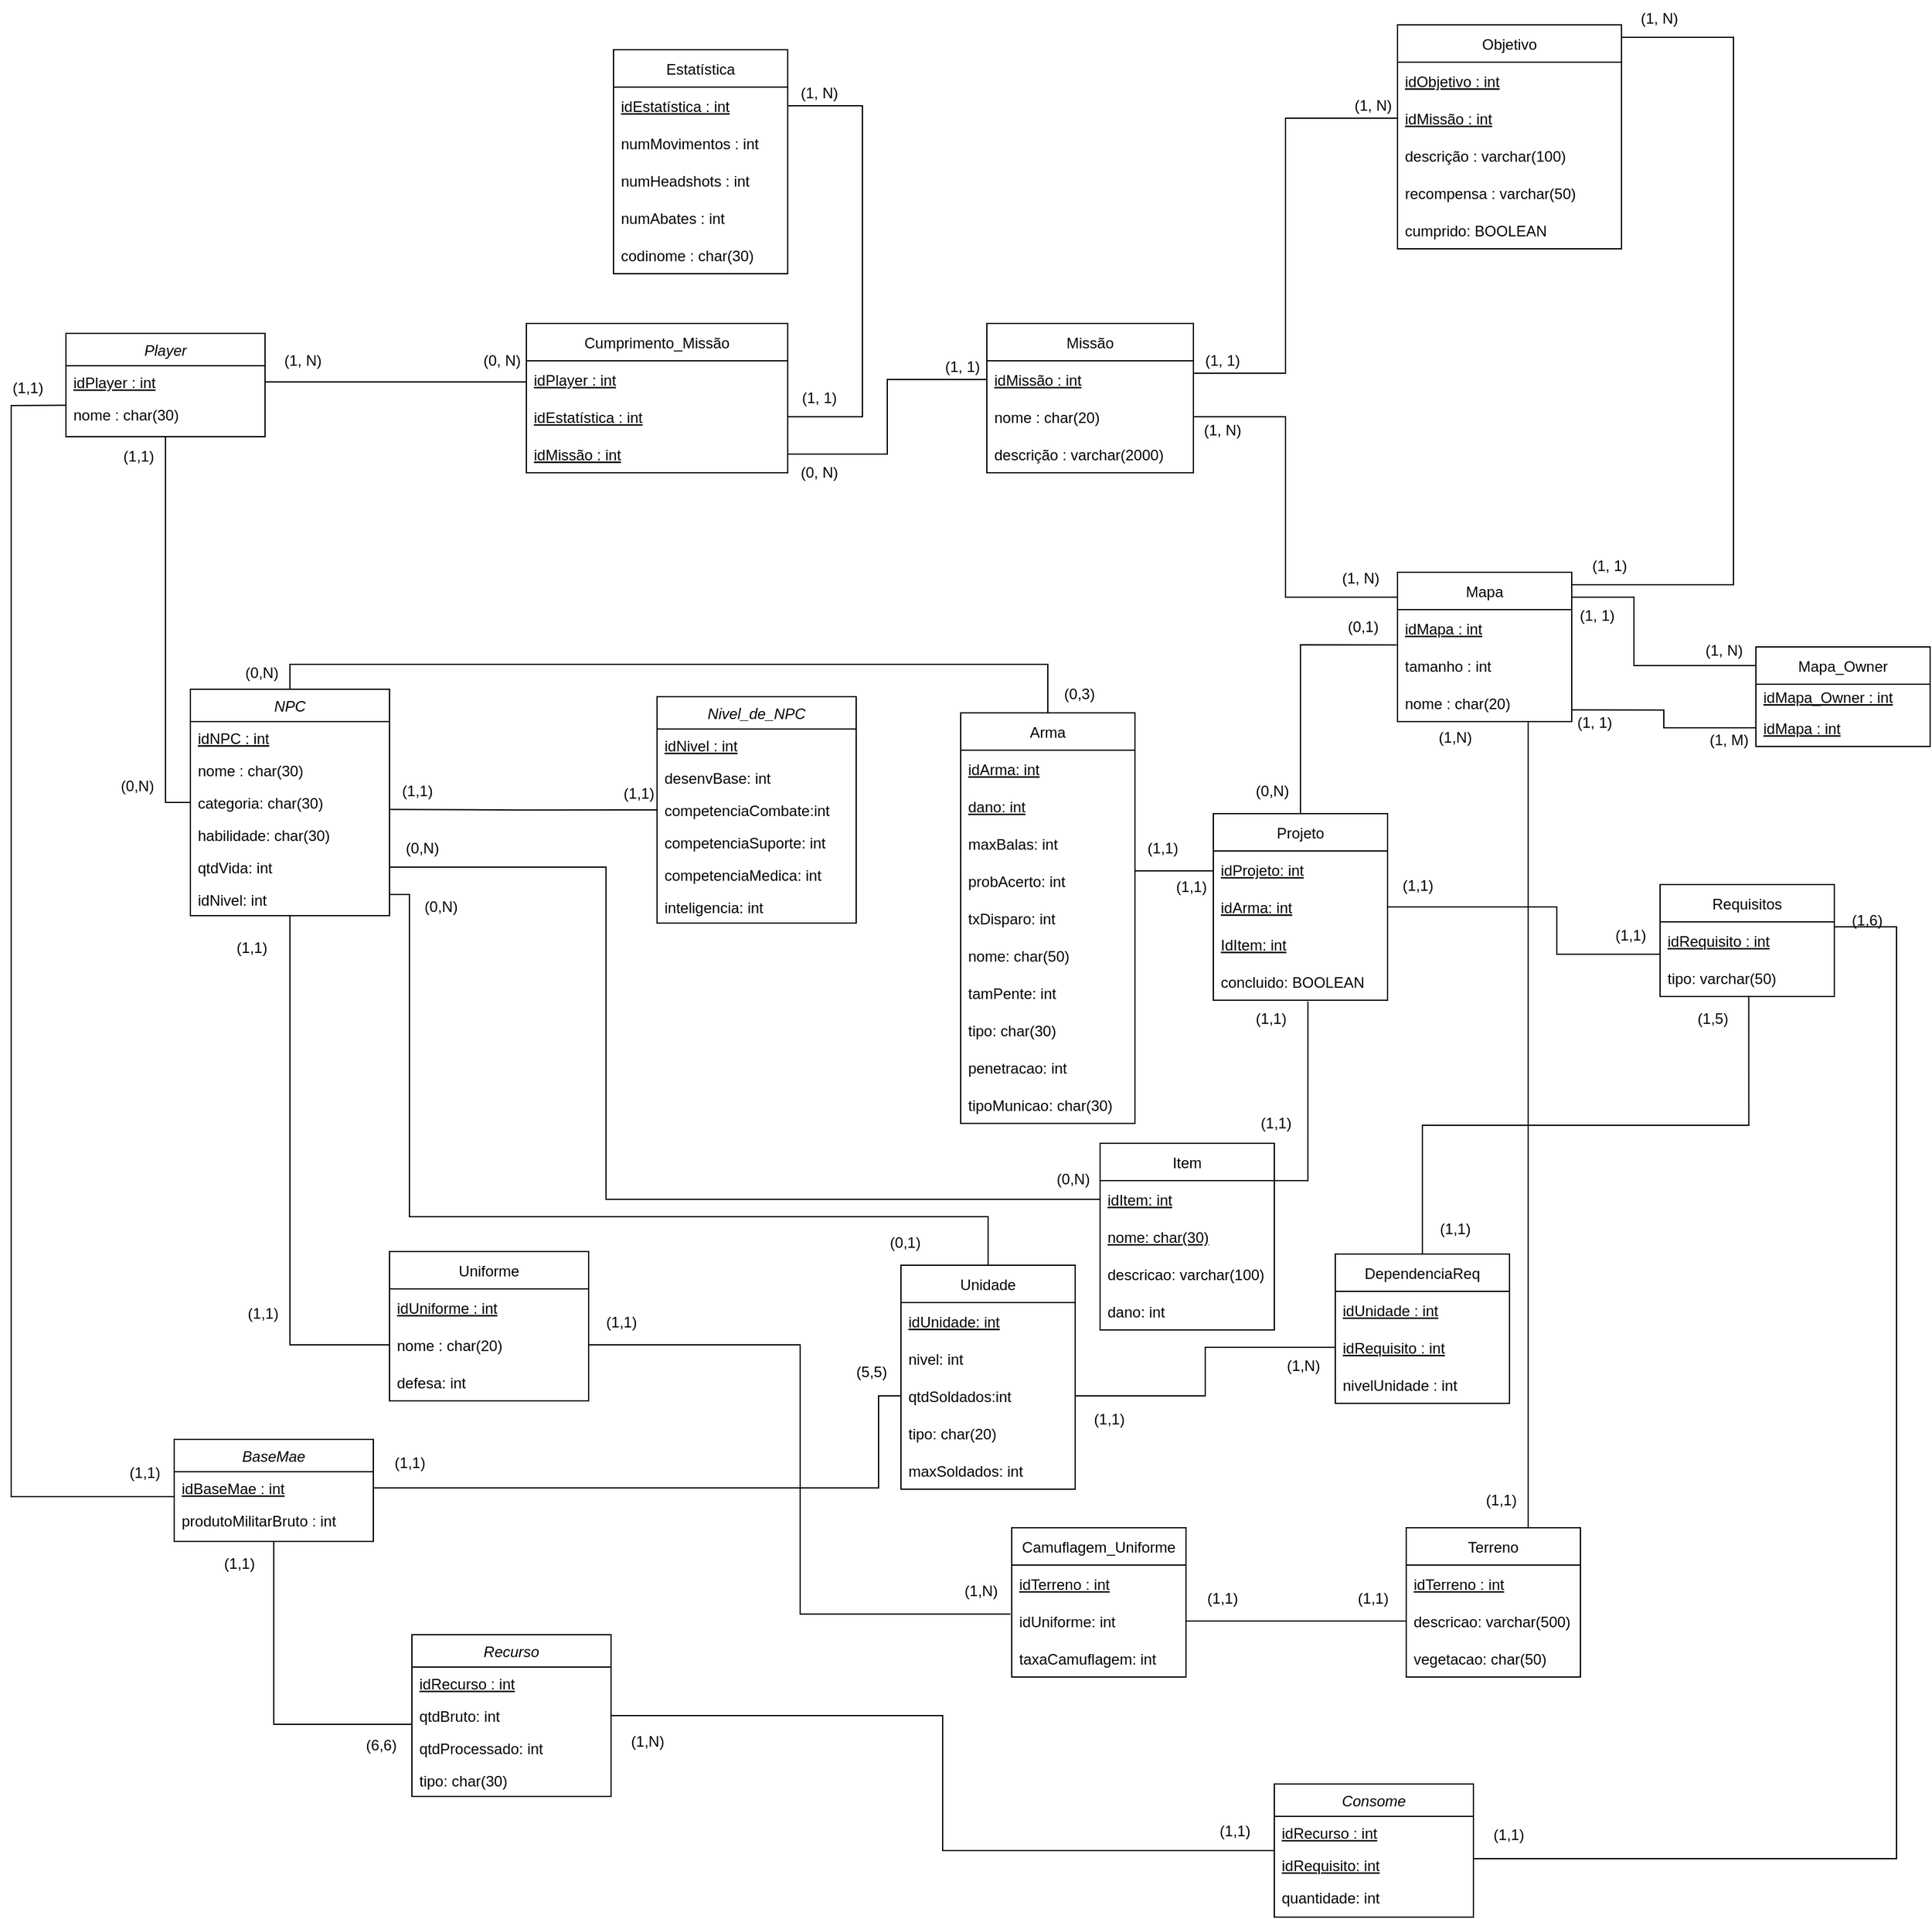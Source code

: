 <mxfile version="20.0.4" type="device"><diagram id="C5RBs43oDa-KdzZeNtuy" name="Page-1"><mxGraphModel dx="934" dy="1701" grid="0" gridSize="10" guides="1" tooltips="1" connect="1" arrows="1" fold="1" page="1" pageScale="1" pageWidth="827" pageHeight="1169" math="0" shadow="0"><root><mxCell id="WIyWlLk6GJQsqaUBKTNV-0"/><mxCell id="WIyWlLk6GJQsqaUBKTNV-1" parent="WIyWlLk6GJQsqaUBKTNV-0"/><mxCell id="jT2Y1TWrIFHxAlzsG9MP-23" style="edgeStyle=orthogonalEdgeStyle;rounded=0;orthogonalLoop=1;jettySize=auto;html=1;entryX=0;entryY=0.5;entryDx=0;entryDy=0;endArrow=none;endFill=0;" parent="WIyWlLk6GJQsqaUBKTNV-1" source="zkfFHV4jXpPFQw0GAbJ--0" target="fUZsneBLsZdS7id6_PK9-5" edge="1"><mxGeometry relative="1" as="geometry"/></mxCell><mxCell id="zkfFHV4jXpPFQw0GAbJ--0" value="Player" style="swimlane;fontStyle=2;align=center;verticalAlign=top;childLayout=stackLayout;horizontal=1;startSize=26;horizontalStack=0;resizeParent=1;resizeLast=0;collapsible=1;marginBottom=0;rounded=0;shadow=0;strokeWidth=1;" parent="WIyWlLk6GJQsqaUBKTNV-1" vertex="1"><mxGeometry x="120" y="128" width="160" height="83" as="geometry"><mxRectangle x="230" y="140" width="160" height="26" as="alternateBounds"/></mxGeometry></mxCell><mxCell id="zkfFHV4jXpPFQw0GAbJ--1" value="idPlayer : int " style="text;align=left;verticalAlign=top;spacingLeft=4;spacingRight=4;overflow=hidden;rotatable=0;points=[[0,0.5],[1,0.5]];portConstraint=eastwest;fontStyle=4" parent="zkfFHV4jXpPFQw0GAbJ--0" vertex="1"><mxGeometry y="26" width="160" height="26" as="geometry"/></mxCell><mxCell id="zkfFHV4jXpPFQw0GAbJ--2" value="nome : char(30)" style="text;align=left;verticalAlign=top;spacingLeft=4;spacingRight=4;overflow=hidden;rotatable=0;points=[[0,0.5],[1,0.5]];portConstraint=eastwest;rounded=0;shadow=0;html=0;" parent="zkfFHV4jXpPFQw0GAbJ--0" vertex="1"><mxGeometry y="52" width="160" height="26" as="geometry"/></mxCell><mxCell id="qlW8CAgHgkZ9Qaczhz4P-1" value="Cumprimento_Missão" style="swimlane;fontStyle=0;childLayout=stackLayout;horizontal=1;startSize=30;horizontalStack=0;resizeParent=1;resizeParentMax=0;resizeLast=0;collapsible=1;marginBottom=0;" parent="WIyWlLk6GJQsqaUBKTNV-1" vertex="1"><mxGeometry x="490" y="120" width="210" height="120" as="geometry"><mxRectangle x="690" y="20" width="60" height="30" as="alternateBounds"/></mxGeometry></mxCell><mxCell id="qlW8CAgHgkZ9Qaczhz4P-2" value="idPlayer : int" style="text;strokeColor=none;fillColor=none;align=left;verticalAlign=middle;spacingLeft=4;spacingRight=4;overflow=hidden;points=[[0,0.5],[1,0.5]];portConstraint=eastwest;rotatable=0;fontStyle=4" parent="qlW8CAgHgkZ9Qaczhz4P-1" vertex="1"><mxGeometry y="30" width="210" height="30" as="geometry"/></mxCell><mxCell id="qlW8CAgHgkZ9Qaczhz4P-3" value="idEstatística : int" style="text;strokeColor=none;fillColor=none;align=left;verticalAlign=middle;spacingLeft=4;spacingRight=4;overflow=hidden;points=[[0,0.5],[1,0.5]];portConstraint=eastwest;rotatable=0;fontStyle=4" parent="qlW8CAgHgkZ9Qaczhz4P-1" vertex="1"><mxGeometry y="60" width="210" height="30" as="geometry"/></mxCell><mxCell id="qlW8CAgHgkZ9Qaczhz4P-4" value="idMissão : int" style="text;strokeColor=none;fillColor=none;align=left;verticalAlign=middle;spacingLeft=4;spacingRight=4;overflow=hidden;points=[[0,0.5],[1,0.5]];portConstraint=eastwest;rotatable=0;fontStyle=4" parent="qlW8CAgHgkZ9Qaczhz4P-1" vertex="1"><mxGeometry y="90" width="210" height="30" as="geometry"/></mxCell><mxCell id="qlW8CAgHgkZ9Qaczhz4P-8" value="Estatística" style="swimlane;fontStyle=0;childLayout=stackLayout;horizontal=1;startSize=30;horizontalStack=0;resizeParent=1;resizeParentMax=0;resizeLast=0;collapsible=1;marginBottom=0;" parent="WIyWlLk6GJQsqaUBKTNV-1" vertex="1"><mxGeometry x="560" y="-100" width="140" height="180" as="geometry"><mxRectangle x="690" y="20" width="60" height="30" as="alternateBounds"/></mxGeometry></mxCell><mxCell id="qlW8CAgHgkZ9Qaczhz4P-9" value="idEstatística : int" style="text;strokeColor=none;fillColor=none;align=left;verticalAlign=middle;spacingLeft=4;spacingRight=4;overflow=hidden;points=[[0,0.5],[1,0.5]];portConstraint=eastwest;rotatable=0;fontStyle=4" parent="qlW8CAgHgkZ9Qaczhz4P-8" vertex="1"><mxGeometry y="30" width="140" height="30" as="geometry"/></mxCell><mxCell id="qlW8CAgHgkZ9Qaczhz4P-10" value="numMovimentos : int" style="text;strokeColor=none;fillColor=none;align=left;verticalAlign=middle;spacingLeft=4;spacingRight=4;overflow=hidden;points=[[0,0.5],[1,0.5]];portConstraint=eastwest;rotatable=0;" parent="qlW8CAgHgkZ9Qaczhz4P-8" vertex="1"><mxGeometry y="60" width="140" height="30" as="geometry"/></mxCell><mxCell id="qlW8CAgHgkZ9Qaczhz4P-11" value="numHeadshots : int" style="text;strokeColor=none;fillColor=none;align=left;verticalAlign=middle;spacingLeft=4;spacingRight=4;overflow=hidden;points=[[0,0.5],[1,0.5]];portConstraint=eastwest;rotatable=0;" parent="qlW8CAgHgkZ9Qaczhz4P-8" vertex="1"><mxGeometry y="90" width="140" height="30" as="geometry"/></mxCell><mxCell id="qlW8CAgHgkZ9Qaczhz4P-12" value="numAbates : int " style="text;strokeColor=none;fillColor=none;align=left;verticalAlign=middle;spacingLeft=4;spacingRight=4;overflow=hidden;points=[[0,0.5],[1,0.5]];portConstraint=eastwest;rotatable=0;" parent="qlW8CAgHgkZ9Qaczhz4P-8" vertex="1"><mxGeometry y="120" width="140" height="30" as="geometry"/></mxCell><mxCell id="LWBmnw8YlEjdnfWXc266-0" value="codinome : char(30)" style="text;strokeColor=none;fillColor=none;align=left;verticalAlign=middle;spacingLeft=4;spacingRight=4;overflow=hidden;points=[[0,0.5],[1,0.5]];portConstraint=eastwest;rotatable=0;" vertex="1" parent="qlW8CAgHgkZ9Qaczhz4P-8"><mxGeometry y="150" width="140" height="30" as="geometry"/></mxCell><mxCell id="qlW8CAgHgkZ9Qaczhz4P-32" style="edgeStyle=orthogonalEdgeStyle;rounded=0;orthogonalLoop=1;jettySize=auto;html=1;endArrow=none;endFill=0;" parent="WIyWlLk6GJQsqaUBKTNV-1" source="qlW8CAgHgkZ9Qaczhz4P-13" target="qlW8CAgHgkZ9Qaczhz4P-18" edge="1"><mxGeometry relative="1" as="geometry"><Array as="points"><mxPoint x="1100" y="160"/><mxPoint x="1100" y="-45"/></Array></mxGeometry></mxCell><mxCell id="qlW8CAgHgkZ9Qaczhz4P-13" value="Missão" style="swimlane;fontStyle=0;childLayout=stackLayout;horizontal=1;startSize=30;horizontalStack=0;resizeParent=1;resizeParentMax=0;resizeLast=0;collapsible=1;marginBottom=0;" parent="WIyWlLk6GJQsqaUBKTNV-1" vertex="1"><mxGeometry x="860" y="120" width="166" height="120" as="geometry"><mxRectangle x="690" y="20" width="60" height="30" as="alternateBounds"/></mxGeometry></mxCell><mxCell id="qlW8CAgHgkZ9Qaczhz4P-14" value="idMissão : int" style="text;strokeColor=none;fillColor=none;align=left;verticalAlign=middle;spacingLeft=4;spacingRight=4;overflow=hidden;points=[[0,0.5],[1,0.5]];portConstraint=eastwest;rotatable=0;fontStyle=4" parent="qlW8CAgHgkZ9Qaczhz4P-13" vertex="1"><mxGeometry y="30" width="166" height="30" as="geometry"/></mxCell><mxCell id="qlW8CAgHgkZ9Qaczhz4P-15" value="nome : char(20)" style="text;strokeColor=none;fillColor=none;align=left;verticalAlign=middle;spacingLeft=4;spacingRight=4;overflow=hidden;points=[[0,0.5],[1,0.5]];portConstraint=eastwest;rotatable=0;" parent="qlW8CAgHgkZ9Qaczhz4P-13" vertex="1"><mxGeometry y="60" width="166" height="30" as="geometry"/></mxCell><mxCell id="qlW8CAgHgkZ9Qaczhz4P-16" value="descrição : varchar(2000)" style="text;strokeColor=none;fillColor=none;align=left;verticalAlign=middle;spacingLeft=4;spacingRight=4;overflow=hidden;points=[[0,0.5],[1,0.5]];portConstraint=eastwest;rotatable=0;" parent="qlW8CAgHgkZ9Qaczhz4P-13" vertex="1"><mxGeometry y="90" width="166" height="30" as="geometry"/></mxCell><mxCell id="qlW8CAgHgkZ9Qaczhz4P-36" style="edgeStyle=orthogonalEdgeStyle;rounded=0;orthogonalLoop=1;jettySize=auto;html=1;endArrow=none;endFill=0;" parent="WIyWlLk6GJQsqaUBKTNV-1" source="qlW8CAgHgkZ9Qaczhz4P-18" target="qlW8CAgHgkZ9Qaczhz4P-23" edge="1"><mxGeometry relative="1" as="geometry"><Array as="points"><mxPoint x="1460" y="-110"/><mxPoint x="1460" y="330"/></Array></mxGeometry></mxCell><mxCell id="qlW8CAgHgkZ9Qaczhz4P-18" value="Objetivo" style="swimlane;fontStyle=0;childLayout=stackLayout;horizontal=1;startSize=30;horizontalStack=0;resizeParent=1;resizeParentMax=0;resizeLast=0;collapsible=1;marginBottom=0;" parent="WIyWlLk6GJQsqaUBKTNV-1" vertex="1"><mxGeometry x="1190" y="-120" width="180" height="180" as="geometry"><mxRectangle x="690" y="20" width="60" height="30" as="alternateBounds"/></mxGeometry></mxCell><mxCell id="qlW8CAgHgkZ9Qaczhz4P-19" value="idObjetivo : int" style="text;strokeColor=none;fillColor=none;align=left;verticalAlign=middle;spacingLeft=4;spacingRight=4;overflow=hidden;points=[[0,0.5],[1,0.5]];portConstraint=eastwest;rotatable=0;fontStyle=4" parent="qlW8CAgHgkZ9Qaczhz4P-18" vertex="1"><mxGeometry y="30" width="180" height="30" as="geometry"/></mxCell><mxCell id="qlW8CAgHgkZ9Qaczhz4P-35" value="idMissão : int" style="text;strokeColor=none;fillColor=none;align=left;verticalAlign=middle;spacingLeft=4;spacingRight=4;overflow=hidden;points=[[0,0.5],[1,0.5]];portConstraint=eastwest;rotatable=0;fontStyle=4" parent="qlW8CAgHgkZ9Qaczhz4P-18" vertex="1"><mxGeometry y="60" width="180" height="30" as="geometry"/></mxCell><mxCell id="qlW8CAgHgkZ9Qaczhz4P-20" value="descrição : varchar(100)" style="text;strokeColor=none;fillColor=none;align=left;verticalAlign=middle;spacingLeft=4;spacingRight=4;overflow=hidden;points=[[0,0.5],[1,0.5]];portConstraint=eastwest;rotatable=0;" parent="qlW8CAgHgkZ9Qaczhz4P-18" vertex="1"><mxGeometry y="90" width="180" height="30" as="geometry"/></mxCell><mxCell id="qlW8CAgHgkZ9Qaczhz4P-21" value="recompensa : varchar(50)" style="text;strokeColor=none;fillColor=none;align=left;verticalAlign=middle;spacingLeft=4;spacingRight=4;overflow=hidden;points=[[0,0.5],[1,0.5]];portConstraint=eastwest;rotatable=0;" parent="qlW8CAgHgkZ9Qaczhz4P-18" vertex="1"><mxGeometry y="120" width="180" height="30" as="geometry"/></mxCell><mxCell id="jT2Y1TWrIFHxAlzsG9MP-32" value="cumprido: BOOLEAN" style="text;strokeColor=none;fillColor=none;align=left;verticalAlign=middle;spacingLeft=4;spacingRight=4;overflow=hidden;points=[[0,0.5],[1,0.5]];portConstraint=eastwest;rotatable=0;" parent="qlW8CAgHgkZ9Qaczhz4P-18" vertex="1"><mxGeometry y="150" width="180" height="30" as="geometry"/></mxCell><mxCell id="qlW8CAgHgkZ9Qaczhz4P-23" value="Mapa" style="swimlane;fontStyle=0;childLayout=stackLayout;horizontal=1;startSize=30;horizontalStack=0;resizeParent=1;resizeParentMax=0;resizeLast=0;collapsible=1;marginBottom=0;" parent="WIyWlLk6GJQsqaUBKTNV-1" vertex="1"><mxGeometry x="1190" y="320" width="140" height="120" as="geometry"><mxRectangle x="690" y="20" width="60" height="30" as="alternateBounds"/></mxGeometry></mxCell><mxCell id="qlW8CAgHgkZ9Qaczhz4P-47" value="idMapa : int" style="text;strokeColor=none;fillColor=none;align=left;verticalAlign=middle;spacingLeft=4;spacingRight=4;overflow=hidden;points=[[0,0.5],[1,0.5]];portConstraint=eastwest;rotatable=0;fontStyle=4" parent="qlW8CAgHgkZ9Qaczhz4P-23" vertex="1"><mxGeometry y="30" width="140" height="30" as="geometry"/></mxCell><mxCell id="qlW8CAgHgkZ9Qaczhz4P-25" value="tamanho : int" style="text;strokeColor=none;fillColor=none;align=left;verticalAlign=middle;spacingLeft=4;spacingRight=4;overflow=hidden;points=[[0,0.5],[1,0.5]];portConstraint=eastwest;rotatable=0;" parent="qlW8CAgHgkZ9Qaczhz4P-23" vertex="1"><mxGeometry y="60" width="140" height="30" as="geometry"/></mxCell><mxCell id="qlW8CAgHgkZ9Qaczhz4P-26" value="nome : char(20)" style="text;strokeColor=none;fillColor=none;align=left;verticalAlign=middle;spacingLeft=4;spacingRight=4;overflow=hidden;points=[[0,0.5],[1,0.5]];portConstraint=eastwest;rotatable=0;" parent="qlW8CAgHgkZ9Qaczhz4P-23" vertex="1"><mxGeometry y="90" width="140" height="30" as="geometry"/></mxCell><mxCell id="qlW8CAgHgkZ9Qaczhz4P-30" style="edgeStyle=orthogonalEdgeStyle;rounded=0;orthogonalLoop=1;jettySize=auto;html=1;entryX=1;entryY=0.5;entryDx=0;entryDy=0;endArrow=none;endFill=0;" parent="WIyWlLk6GJQsqaUBKTNV-1" source="qlW8CAgHgkZ9Qaczhz4P-9" target="qlW8CAgHgkZ9Qaczhz4P-3" edge="1"><mxGeometry relative="1" as="geometry"><Array as="points"><mxPoint x="760" y="-55"/><mxPoint x="760" y="195"/></Array></mxGeometry></mxCell><mxCell id="qlW8CAgHgkZ9Qaczhz4P-31" style="edgeStyle=orthogonalEdgeStyle;rounded=0;orthogonalLoop=1;jettySize=auto;html=1;entryX=0;entryY=0.5;entryDx=0;entryDy=0;endArrow=none;endFill=0;" parent="WIyWlLk6GJQsqaUBKTNV-1" source="qlW8CAgHgkZ9Qaczhz4P-4" target="qlW8CAgHgkZ9Qaczhz4P-14" edge="1"><mxGeometry relative="1" as="geometry"/></mxCell><mxCell id="qlW8CAgHgkZ9Qaczhz4P-34" style="edgeStyle=orthogonalEdgeStyle;rounded=0;orthogonalLoop=1;jettySize=auto;html=1;endArrow=none;endFill=0;" parent="WIyWlLk6GJQsqaUBKTNV-1" source="qlW8CAgHgkZ9Qaczhz4P-15" target="qlW8CAgHgkZ9Qaczhz4P-23" edge="1"><mxGeometry relative="1" as="geometry"><Array as="points"><mxPoint x="1100" y="195"/><mxPoint x="1100" y="340"/></Array></mxGeometry></mxCell><mxCell id="qlW8CAgHgkZ9Qaczhz4P-37" value="(1, N)" style="text;html=1;align=center;verticalAlign=middle;resizable=0;points=[];autosize=1;strokeColor=none;fillColor=none;" parent="WIyWlLk6GJQsqaUBKTNV-1" vertex="1"><mxGeometry x="280" y="135" width="60" height="30" as="geometry"/></mxCell><mxCell id="qlW8CAgHgkZ9Qaczhz4P-39" value="(1, N)" style="text;html=1;align=center;verticalAlign=middle;resizable=0;points=[];autosize=1;strokeColor=none;fillColor=none;" parent="WIyWlLk6GJQsqaUBKTNV-1" vertex="1"><mxGeometry x="701" y="-78" width="48" height="26" as="geometry"/></mxCell><mxCell id="qlW8CAgHgkZ9Qaczhz4P-40" value="(1, 1)" style="text;html=1;align=center;verticalAlign=middle;resizable=0;points=[];autosize=1;strokeColor=none;fillColor=none;" parent="WIyWlLk6GJQsqaUBKTNV-1" vertex="1"><mxGeometry x="810" y="140" width="60" height="30" as="geometry"/></mxCell><mxCell id="qlW8CAgHgkZ9Qaczhz4P-41" value="(1, 1)" style="text;html=1;align=center;verticalAlign=middle;resizable=0;points=[];autosize=1;strokeColor=none;fillColor=none;" parent="WIyWlLk6GJQsqaUBKTNV-1" vertex="1"><mxGeometry x="1018.5" y="135" width="60" height="30" as="geometry"/></mxCell><mxCell id="qlW8CAgHgkZ9Qaczhz4P-42" value="(1, N)" style="text;html=1;align=center;verticalAlign=middle;resizable=0;points=[];autosize=1;strokeColor=none;fillColor=none;" parent="WIyWlLk6GJQsqaUBKTNV-1" vertex="1"><mxGeometry x="1140" y="-70" width="60" height="30" as="geometry"/></mxCell><mxCell id="qlW8CAgHgkZ9Qaczhz4P-43" value="(1, N)" style="text;html=1;align=center;verticalAlign=middle;resizable=0;points=[];autosize=1;strokeColor=none;fillColor=none;" parent="WIyWlLk6GJQsqaUBKTNV-1" vertex="1"><mxGeometry x="1130" y="310" width="60" height="30" as="geometry"/></mxCell><mxCell id="qlW8CAgHgkZ9Qaczhz4P-44" value="(1, N)" style="text;html=1;align=center;verticalAlign=middle;resizable=0;points=[];autosize=1;strokeColor=none;fillColor=none;" parent="WIyWlLk6GJQsqaUBKTNV-1" vertex="1"><mxGeometry x="1018.5" y="191" width="60" height="30" as="geometry"/></mxCell><mxCell id="qlW8CAgHgkZ9Qaczhz4P-45" value="(1, 1)" style="text;html=1;align=center;verticalAlign=middle;resizable=0;points=[];autosize=1;strokeColor=none;fillColor=none;" parent="WIyWlLk6GJQsqaUBKTNV-1" vertex="1"><mxGeometry x="1330" y="300" width="60" height="30" as="geometry"/></mxCell><mxCell id="qlW8CAgHgkZ9Qaczhz4P-46" value="(1, N)" style="text;html=1;align=center;verticalAlign=middle;resizable=0;points=[];autosize=1;strokeColor=none;fillColor=none;" parent="WIyWlLk6GJQsqaUBKTNV-1" vertex="1"><mxGeometry x="1370" y="-140" width="60" height="30" as="geometry"/></mxCell><mxCell id="qlW8CAgHgkZ9Qaczhz4P-56" style="edgeStyle=orthogonalEdgeStyle;rounded=0;orthogonalLoop=1;jettySize=auto;html=1;endArrow=none;endFill=0;" parent="WIyWlLk6GJQsqaUBKTNV-1" source="qlW8CAgHgkZ9Qaczhz4P-48" target="qlW8CAgHgkZ9Qaczhz4P-23" edge="1"><mxGeometry relative="1" as="geometry"><Array as="points"><mxPoint x="1380" y="395"/><mxPoint x="1380" y="340"/></Array></mxGeometry></mxCell><mxCell id="qlW8CAgHgkZ9Qaczhz4P-48" value="Mapa_Owner" style="swimlane;fontStyle=0;childLayout=stackLayout;horizontal=1;startSize=30;horizontalStack=0;resizeParent=1;resizeParentMax=0;resizeLast=0;collapsible=1;marginBottom=0;" parent="WIyWlLk6GJQsqaUBKTNV-1" vertex="1"><mxGeometry x="1478" y="380" width="140" height="80" as="geometry"/></mxCell><mxCell id="qlW8CAgHgkZ9Qaczhz4P-50" value="idMapa_Owner : int" style="text;strokeColor=none;fillColor=none;align=left;verticalAlign=middle;spacingLeft=4;spacingRight=4;overflow=hidden;points=[[0,0.5],[1,0.5]];portConstraint=eastwest;rotatable=0;fontStyle=4" parent="qlW8CAgHgkZ9Qaczhz4P-48" vertex="1"><mxGeometry y="30" width="140" height="20" as="geometry"/></mxCell><mxCell id="qlW8CAgHgkZ9Qaczhz4P-49" value="idMapa : int" style="text;strokeColor=none;fillColor=none;align=left;verticalAlign=middle;spacingLeft=4;spacingRight=4;overflow=hidden;points=[[0,0.5],[1,0.5]];portConstraint=eastwest;rotatable=0;fontStyle=4" parent="qlW8CAgHgkZ9Qaczhz4P-48" vertex="1"><mxGeometry y="50" width="140" height="30" as="geometry"/></mxCell><mxCell id="qlW8CAgHgkZ9Qaczhz4P-54" value="(1, N)" style="text;html=1;align=center;verticalAlign=middle;resizable=0;points=[];autosize=1;strokeColor=none;fillColor=none;" parent="WIyWlLk6GJQsqaUBKTNV-1" vertex="1"><mxGeometry x="1421.5" y="368" width="60" height="30" as="geometry"/></mxCell><mxCell id="qlW8CAgHgkZ9Qaczhz4P-55" value="(1, 1)" style="text;html=1;align=center;verticalAlign=middle;resizable=0;points=[];autosize=1;strokeColor=none;fillColor=none;" parent="WIyWlLk6GJQsqaUBKTNV-1" vertex="1"><mxGeometry x="1320" y="340" width="60" height="30" as="geometry"/></mxCell><mxCell id="qlW8CAgHgkZ9Qaczhz4P-59" value="(1, 1)" style="text;html=1;align=center;verticalAlign=middle;resizable=0;points=[];autosize=1;strokeColor=none;fillColor=none;" parent="WIyWlLk6GJQsqaUBKTNV-1" vertex="1"><mxGeometry x="1318" y="426" width="60" height="30" as="geometry"/></mxCell><mxCell id="qlW8CAgHgkZ9Qaczhz4P-60" value="(1, M)" style="text;html=1;align=center;verticalAlign=middle;resizable=0;points=[];autosize=1;strokeColor=none;fillColor=none;" parent="WIyWlLk6GJQsqaUBKTNV-1" vertex="1"><mxGeometry x="1426" y="440" width="60" height="30" as="geometry"/></mxCell><mxCell id="qlW8CAgHgkZ9Qaczhz4P-61" value="(1, 1)" style="text;html=1;align=center;verticalAlign=middle;resizable=0;points=[];autosize=1;strokeColor=none;fillColor=none;" parent="WIyWlLk6GJQsqaUBKTNV-1" vertex="1"><mxGeometry x="695" y="165" width="60" height="30" as="geometry"/></mxCell><mxCell id="qlW8CAgHgkZ9Qaczhz4P-62" value="(0, N)" style="text;html=1;align=center;verticalAlign=middle;resizable=0;points=[];autosize=1;strokeColor=none;fillColor=none;" parent="WIyWlLk6GJQsqaUBKTNV-1" vertex="1"><mxGeometry x="440" y="135" width="60" height="30" as="geometry"/></mxCell><mxCell id="qlW8CAgHgkZ9Qaczhz4P-63" value="(0, N)" style="text;html=1;align=center;verticalAlign=middle;resizable=0;points=[];autosize=1;strokeColor=none;fillColor=none;" parent="WIyWlLk6GJQsqaUBKTNV-1" vertex="1"><mxGeometry x="695" y="225" width="60" height="30" as="geometry"/></mxCell><mxCell id="qlW8CAgHgkZ9Qaczhz4P-66" style="edgeStyle=orthogonalEdgeStyle;rounded=0;orthogonalLoop=1;jettySize=auto;html=1;endArrow=none;endFill=0;" parent="WIyWlLk6GJQsqaUBKTNV-1" source="zkfFHV4jXpPFQw0GAbJ--1" target="qlW8CAgHgkZ9Qaczhz4P-2" edge="1"><mxGeometry relative="1" as="geometry"><Array as="points"><mxPoint x="400" y="167"/><mxPoint x="400" y="167"/></Array></mxGeometry></mxCell><mxCell id="fUZsneBLsZdS7id6_PK9-0" value="NPC" style="swimlane;fontStyle=2;align=center;verticalAlign=top;childLayout=stackLayout;horizontal=1;startSize=26;horizontalStack=0;resizeParent=1;resizeLast=0;collapsible=1;marginBottom=0;rounded=0;shadow=0;strokeWidth=1;" parent="WIyWlLk6GJQsqaUBKTNV-1" vertex="1"><mxGeometry x="220" y="414" width="160" height="182" as="geometry"><mxRectangle x="230" y="140" width="160" height="26" as="alternateBounds"/></mxGeometry></mxCell><mxCell id="fUZsneBLsZdS7id6_PK9-1" value="idNPC : int " style="text;align=left;verticalAlign=top;spacingLeft=4;spacingRight=4;overflow=hidden;rotatable=0;points=[[0,0.5],[1,0.5]];portConstraint=eastwest;fontStyle=4" parent="fUZsneBLsZdS7id6_PK9-0" vertex="1"><mxGeometry y="26" width="160" height="26" as="geometry"/></mxCell><mxCell id="fUZsneBLsZdS7id6_PK9-2" value="nome : char(30)" style="text;align=left;verticalAlign=top;spacingLeft=4;spacingRight=4;overflow=hidden;rotatable=0;points=[[0,0.5],[1,0.5]];portConstraint=eastwest;rounded=0;shadow=0;html=0;" parent="fUZsneBLsZdS7id6_PK9-0" vertex="1"><mxGeometry y="52" width="160" height="26" as="geometry"/></mxCell><mxCell id="fUZsneBLsZdS7id6_PK9-5" value="categoria: char(30)" style="text;align=left;verticalAlign=top;spacingLeft=4;spacingRight=4;overflow=hidden;rotatable=0;points=[[0,0.5],[1,0.5]];portConstraint=eastwest;rounded=0;shadow=0;html=0;" parent="fUZsneBLsZdS7id6_PK9-0" vertex="1"><mxGeometry y="78" width="160" height="26" as="geometry"/></mxCell><mxCell id="fUZsneBLsZdS7id6_PK9-7" value="habilidade: char(30)&#xA;" style="text;align=left;verticalAlign=top;spacingLeft=4;spacingRight=4;overflow=hidden;rotatable=0;points=[[0,0.5],[1,0.5]];portConstraint=eastwest;rounded=0;shadow=0;html=0;" parent="fUZsneBLsZdS7id6_PK9-0" vertex="1"><mxGeometry y="104" width="160" height="26" as="geometry"/></mxCell><mxCell id="fUZsneBLsZdS7id6_PK9-8" value="qtdVida: int" style="text;align=left;verticalAlign=top;spacingLeft=4;spacingRight=4;overflow=hidden;rotatable=0;points=[[0,0.5],[1,0.5]];portConstraint=eastwest;rounded=0;shadow=0;html=0;" parent="fUZsneBLsZdS7id6_PK9-0" vertex="1"><mxGeometry y="130" width="160" height="26" as="geometry"/></mxCell><mxCell id="fUZsneBLsZdS7id6_PK9-9" value="idNivel: int" style="text;align=left;verticalAlign=top;spacingLeft=4;spacingRight=4;overflow=hidden;rotatable=0;points=[[0,0.5],[1,0.5]];portConstraint=eastwest;rounded=0;shadow=0;html=0;" parent="fUZsneBLsZdS7id6_PK9-0" vertex="1"><mxGeometry y="156" width="160" height="26" as="geometry"/></mxCell><mxCell id="fUZsneBLsZdS7id6_PK9-18" value="Nivel_de_NPC" style="swimlane;fontStyle=2;align=center;verticalAlign=top;childLayout=stackLayout;horizontal=1;startSize=26;horizontalStack=0;resizeParent=1;resizeLast=0;collapsible=1;marginBottom=0;rounded=0;shadow=0;strokeWidth=1;" parent="WIyWlLk6GJQsqaUBKTNV-1" vertex="1"><mxGeometry x="595" y="420" width="160" height="182" as="geometry"><mxRectangle x="230" y="140" width="160" height="26" as="alternateBounds"/></mxGeometry></mxCell><mxCell id="fUZsneBLsZdS7id6_PK9-19" value="idNivel : int " style="text;align=left;verticalAlign=top;spacingLeft=4;spacingRight=4;overflow=hidden;rotatable=0;points=[[0,0.5],[1,0.5]];portConstraint=eastwest;fontStyle=4" parent="fUZsneBLsZdS7id6_PK9-18" vertex="1"><mxGeometry y="26" width="160" height="26" as="geometry"/></mxCell><mxCell id="fUZsneBLsZdS7id6_PK9-20" value="desenvBase: int" style="text;align=left;verticalAlign=top;spacingLeft=4;spacingRight=4;overflow=hidden;rotatable=0;points=[[0,0.5],[1,0.5]];portConstraint=eastwest;rounded=0;shadow=0;html=0;" parent="fUZsneBLsZdS7id6_PK9-18" vertex="1"><mxGeometry y="52" width="160" height="26" as="geometry"/></mxCell><mxCell id="fUZsneBLsZdS7id6_PK9-21" value="competenciaCombate:int" style="text;align=left;verticalAlign=top;spacingLeft=4;spacingRight=4;overflow=hidden;rotatable=0;points=[[0,0.5],[1,0.5]];portConstraint=eastwest;rounded=0;shadow=0;html=0;" parent="fUZsneBLsZdS7id6_PK9-18" vertex="1"><mxGeometry y="78" width="160" height="26" as="geometry"/></mxCell><mxCell id="fUZsneBLsZdS7id6_PK9-22" value="competenciaSuporte: int" style="text;align=left;verticalAlign=top;spacingLeft=4;spacingRight=4;overflow=hidden;rotatable=0;points=[[0,0.5],[1,0.5]];portConstraint=eastwest;rounded=0;shadow=0;html=0;" parent="fUZsneBLsZdS7id6_PK9-18" vertex="1"><mxGeometry y="104" width="160" height="26" as="geometry"/></mxCell><mxCell id="fUZsneBLsZdS7id6_PK9-23" value="competenciaMedica: int" style="text;align=left;verticalAlign=top;spacingLeft=4;spacingRight=4;overflow=hidden;rotatable=0;points=[[0,0.5],[1,0.5]];portConstraint=eastwest;rounded=0;shadow=0;html=0;" parent="fUZsneBLsZdS7id6_PK9-18" vertex="1"><mxGeometry y="130" width="160" height="26" as="geometry"/></mxCell><mxCell id="fUZsneBLsZdS7id6_PK9-24" value="inteligencia: int" style="text;align=left;verticalAlign=top;spacingLeft=4;spacingRight=4;overflow=hidden;rotatable=0;points=[[0,0.5],[1,0.5]];portConstraint=eastwest;rounded=0;shadow=0;html=0;" parent="fUZsneBLsZdS7id6_PK9-18" vertex="1"><mxGeometry y="156" width="160" height="26" as="geometry"/></mxCell><mxCell id="fUZsneBLsZdS7id6_PK9-26" style="edgeStyle=orthogonalEdgeStyle;rounded=0;orthogonalLoop=1;jettySize=auto;html=1;endArrow=none;endFill=0;entryX=0;entryY=0.5;entryDx=0;entryDy=0;" parent="WIyWlLk6GJQsqaUBKTNV-1" target="fUZsneBLsZdS7id6_PK9-21" edge="1"><mxGeometry relative="1" as="geometry"><mxPoint x="380" y="510.58" as="sourcePoint"/><mxPoint x="590" y="510.58" as="targetPoint"/><Array as="points"/></mxGeometry></mxCell><mxCell id="fUZsneBLsZdS7id6_PK9-27" value="Uniforme" style="swimlane;fontStyle=0;childLayout=stackLayout;horizontal=1;startSize=30;horizontalStack=0;resizeParent=1;resizeParentMax=0;resizeLast=0;collapsible=1;marginBottom=0;" parent="WIyWlLk6GJQsqaUBKTNV-1" vertex="1"><mxGeometry x="380" y="866" width="160" height="120" as="geometry"><mxRectangle x="690" y="20" width="60" height="30" as="alternateBounds"/></mxGeometry></mxCell><mxCell id="fUZsneBLsZdS7id6_PK9-28" value="idUniforme : int" style="text;strokeColor=none;fillColor=none;align=left;verticalAlign=middle;spacingLeft=4;spacingRight=4;overflow=hidden;points=[[0,0.5],[1,0.5]];portConstraint=eastwest;rotatable=0;fontStyle=4" parent="fUZsneBLsZdS7id6_PK9-27" vertex="1"><mxGeometry y="30" width="160" height="30" as="geometry"/></mxCell><mxCell id="fUZsneBLsZdS7id6_PK9-29" value="nome : char(20)" style="text;strokeColor=none;fillColor=none;align=left;verticalAlign=middle;spacingLeft=4;spacingRight=4;overflow=hidden;points=[[0,0.5],[1,0.5]];portConstraint=eastwest;rotatable=0;" parent="fUZsneBLsZdS7id6_PK9-27" vertex="1"><mxGeometry y="60" width="160" height="30" as="geometry"/></mxCell><mxCell id="fUZsneBLsZdS7id6_PK9-30" value="defesa: int" style="text;strokeColor=none;fillColor=none;align=left;verticalAlign=middle;spacingLeft=4;spacingRight=4;overflow=hidden;points=[[0,0.5],[1,0.5]];portConstraint=eastwest;rotatable=0;" parent="fUZsneBLsZdS7id6_PK9-27" vertex="1"><mxGeometry y="90" width="160" height="30" as="geometry"/></mxCell><mxCell id="fUZsneBLsZdS7id6_PK9-39" value="" style="edgeStyle=orthogonalEdgeStyle;rounded=0;orthogonalLoop=1;jettySize=auto;html=1;endArrow=none;endFill=0;" parent="WIyWlLk6GJQsqaUBKTNV-1" edge="1"><mxGeometry relative="1" as="geometry"><mxPoint x="250" y="739.45" as="sourcePoint"/><mxPoint x="250.498" y="739" as="targetPoint"/><Array as="points"/></mxGeometry></mxCell><mxCell id="fUZsneBLsZdS7id6_PK9-44" value="(1,1)" style="text;html=1;align=center;verticalAlign=middle;resizable=0;points=[];autosize=1;strokeColor=none;fillColor=none;" parent="WIyWlLk6GJQsqaUBKTNV-1" vertex="1"><mxGeometry x="247" y="609" width="43" height="26" as="geometry"/></mxCell><mxCell id="fUZsneBLsZdS7id6_PK9-45" value="(1,1)" style="text;html=1;align=center;verticalAlign=middle;resizable=0;points=[];autosize=1;strokeColor=none;fillColor=none;" parent="WIyWlLk6GJQsqaUBKTNV-1" vertex="1"><mxGeometry x="256" y="903" width="43" height="26" as="geometry"/></mxCell><mxCell id="fUZsneBLsZdS7id6_PK9-46" value="(1,1)" style="text;html=1;align=center;verticalAlign=middle;resizable=0;points=[];autosize=1;strokeColor=none;fillColor=none;" parent="WIyWlLk6GJQsqaUBKTNV-1" vertex="1"><mxGeometry x="380" y="483" width="43" height="26" as="geometry"/></mxCell><mxCell id="fUZsneBLsZdS7id6_PK9-47" value="(1,1)" style="text;html=1;align=center;verticalAlign=middle;resizable=0;points=[];autosize=1;strokeColor=none;fillColor=none;" parent="WIyWlLk6GJQsqaUBKTNV-1" vertex="1"><mxGeometry x="558" y="485" width="43" height="26" as="geometry"/></mxCell><mxCell id="jT2Y1TWrIFHxAlzsG9MP-31" style="edgeStyle=orthogonalEdgeStyle;rounded=0;orthogonalLoop=1;jettySize=auto;html=1;exitX=0.5;exitY=1;exitDx=0;exitDy=0;entryX=-0.003;entryY=0.769;entryDx=0;entryDy=0;entryPerimeter=0;endArrow=none;endFill=0;" parent="WIyWlLk6GJQsqaUBKTNV-1" source="jT2Y1TWrIFHxAlzsG9MP-14" target="jT2Y1TWrIFHxAlzsG9MP-27" edge="1"><mxGeometry relative="1" as="geometry"/></mxCell><mxCell id="jT2Y1TWrIFHxAlzsG9MP-14" value="BaseMae" style="swimlane;fontStyle=2;align=center;verticalAlign=top;childLayout=stackLayout;horizontal=1;startSize=26;horizontalStack=0;resizeParent=1;resizeLast=0;collapsible=1;marginBottom=0;rounded=0;shadow=0;strokeWidth=1;" parent="WIyWlLk6GJQsqaUBKTNV-1" vertex="1"><mxGeometry x="207" y="1017" width="160" height="82" as="geometry"><mxRectangle x="230" y="140" width="160" height="26" as="alternateBounds"/></mxGeometry></mxCell><mxCell id="jT2Y1TWrIFHxAlzsG9MP-15" value="idBaseMae : int " style="text;align=left;verticalAlign=top;spacingLeft=4;spacingRight=4;overflow=hidden;rotatable=0;points=[[0,0.5],[1,0.5]];portConstraint=eastwest;fontStyle=4" parent="jT2Y1TWrIFHxAlzsG9MP-14" vertex="1"><mxGeometry y="26" width="160" height="26" as="geometry"/></mxCell><mxCell id="jT2Y1TWrIFHxAlzsG9MP-16" value="produtoMilitarBruto : int" style="text;align=left;verticalAlign=top;spacingLeft=4;spacingRight=4;overflow=hidden;rotatable=0;points=[[0,0.5],[1,0.5]];portConstraint=eastwest;rounded=0;shadow=0;html=0;" parent="jT2Y1TWrIFHxAlzsG9MP-14" vertex="1"><mxGeometry y="52" width="160" height="26" as="geometry"/></mxCell><mxCell id="jT2Y1TWrIFHxAlzsG9MP-21" style="edgeStyle=orthogonalEdgeStyle;rounded=0;orthogonalLoop=1;jettySize=auto;html=1;endArrow=none;endFill=0;exitX=-0.002;exitY=0.22;exitDx=0;exitDy=0;exitPerimeter=0;" parent="WIyWlLk6GJQsqaUBKTNV-1" source="zkfFHV4jXpPFQw0GAbJ--2" edge="1"><mxGeometry relative="1" as="geometry"><Array as="points"><mxPoint x="117" y="186"/><mxPoint x="76" y="186"/><mxPoint x="76" y="1063"/></Array><mxPoint x="119" y="186" as="sourcePoint"/><mxPoint x="207" y="1062.95" as="targetPoint"/></mxGeometry></mxCell><mxCell id="jT2Y1TWrIFHxAlzsG9MP-25" value="Recurso" style="swimlane;fontStyle=2;align=center;verticalAlign=top;childLayout=stackLayout;horizontal=1;startSize=26;horizontalStack=0;resizeParent=1;resizeLast=0;collapsible=1;marginBottom=0;rounded=0;shadow=0;strokeWidth=1;" parent="WIyWlLk6GJQsqaUBKTNV-1" vertex="1"><mxGeometry x="398" y="1174" width="160" height="130" as="geometry"><mxRectangle x="230" y="140" width="160" height="26" as="alternateBounds"/></mxGeometry></mxCell><mxCell id="jT2Y1TWrIFHxAlzsG9MP-26" value="idRecurso : int " style="text;align=left;verticalAlign=top;spacingLeft=4;spacingRight=4;overflow=hidden;rotatable=0;points=[[0,0.5],[1,0.5]];portConstraint=eastwest;fontStyle=4" parent="jT2Y1TWrIFHxAlzsG9MP-25" vertex="1"><mxGeometry y="26" width="160" height="26" as="geometry"/></mxCell><mxCell id="jT2Y1TWrIFHxAlzsG9MP-27" value="qtdBruto: int" style="text;align=left;verticalAlign=top;spacingLeft=4;spacingRight=4;overflow=hidden;rotatable=0;points=[[0,0.5],[1,0.5]];portConstraint=eastwest;rounded=0;shadow=0;html=0;" parent="jT2Y1TWrIFHxAlzsG9MP-25" vertex="1"><mxGeometry y="52" width="160" height="26" as="geometry"/></mxCell><mxCell id="jT2Y1TWrIFHxAlzsG9MP-29" value="qtdProcessado: int" style="text;align=left;verticalAlign=top;spacingLeft=4;spacingRight=4;overflow=hidden;rotatable=0;points=[[0,0.5],[1,0.5]];portConstraint=eastwest;rounded=0;shadow=0;html=0;" parent="jT2Y1TWrIFHxAlzsG9MP-25" vertex="1"><mxGeometry y="78" width="160" height="26" as="geometry"/></mxCell><mxCell id="jT2Y1TWrIFHxAlzsG9MP-30" value="tipo: char(30)" style="text;align=left;verticalAlign=top;spacingLeft=4;spacingRight=4;overflow=hidden;rotatable=0;points=[[0,0.5],[1,0.5]];portConstraint=eastwest;rounded=0;shadow=0;html=0;" parent="jT2Y1TWrIFHxAlzsG9MP-25" vertex="1"><mxGeometry y="104" width="160" height="26" as="geometry"/></mxCell><mxCell id="jT2Y1TWrIFHxAlzsG9MP-37" style="edgeStyle=orthogonalEdgeStyle;rounded=0;orthogonalLoop=1;jettySize=auto;html=1;endArrow=none;endFill=0;" parent="WIyWlLk6GJQsqaUBKTNV-1" source="jT2Y1TWrIFHxAlzsG9MP-33" target="qlW8CAgHgkZ9Qaczhz4P-26" edge="1"><mxGeometry relative="1" as="geometry"><mxPoint x="1260" y="487.667" as="targetPoint"/><Array as="points"><mxPoint x="1295" y="1045"/><mxPoint x="1295" y="1045"/></Array></mxGeometry></mxCell><mxCell id="jT2Y1TWrIFHxAlzsG9MP-33" value="Terreno" style="swimlane;fontStyle=0;childLayout=stackLayout;horizontal=1;startSize=30;horizontalStack=0;resizeParent=1;resizeParentMax=0;resizeLast=0;collapsible=1;marginBottom=0;" parent="WIyWlLk6GJQsqaUBKTNV-1" vertex="1"><mxGeometry x="1197" y="1088" width="140" height="120" as="geometry"><mxRectangle x="690" y="20" width="60" height="30" as="alternateBounds"/></mxGeometry></mxCell><mxCell id="jT2Y1TWrIFHxAlzsG9MP-34" value="idTerreno : int" style="text;strokeColor=none;fillColor=none;align=left;verticalAlign=middle;spacingLeft=4;spacingRight=4;overflow=hidden;points=[[0,0.5],[1,0.5]];portConstraint=eastwest;rotatable=0;fontStyle=4" parent="jT2Y1TWrIFHxAlzsG9MP-33" vertex="1"><mxGeometry y="30" width="140" height="30" as="geometry"/></mxCell><mxCell id="jT2Y1TWrIFHxAlzsG9MP-35" value="descricao: varchar(500)" style="text;strokeColor=none;fillColor=none;align=left;verticalAlign=middle;spacingLeft=4;spacingRight=4;overflow=hidden;points=[[0,0.5],[1,0.5]];portConstraint=eastwest;rotatable=0;" parent="jT2Y1TWrIFHxAlzsG9MP-33" vertex="1"><mxGeometry y="60" width="140" height="30" as="geometry"/></mxCell><mxCell id="jT2Y1TWrIFHxAlzsG9MP-36" value="vegetacao: char(50)" style="text;strokeColor=none;fillColor=none;align=left;verticalAlign=middle;spacingLeft=4;spacingRight=4;overflow=hidden;points=[[0,0.5],[1,0.5]];portConstraint=eastwest;rotatable=0;" parent="jT2Y1TWrIFHxAlzsG9MP-33" vertex="1"><mxGeometry y="90" width="140" height="30" as="geometry"/></mxCell><mxCell id="jT2Y1TWrIFHxAlzsG9MP-42" value="Camuflagem_Uniforme" style="swimlane;fontStyle=0;childLayout=stackLayout;horizontal=1;startSize=30;horizontalStack=0;resizeParent=1;resizeParentMax=0;resizeLast=0;collapsible=1;marginBottom=0;" parent="WIyWlLk6GJQsqaUBKTNV-1" vertex="1"><mxGeometry x="880" y="1088" width="140" height="120" as="geometry"><mxRectangle x="690" y="20" width="60" height="30" as="alternateBounds"/></mxGeometry></mxCell><mxCell id="jT2Y1TWrIFHxAlzsG9MP-43" value="idTerreno : int" style="text;strokeColor=none;fillColor=none;align=left;verticalAlign=middle;spacingLeft=4;spacingRight=4;overflow=hidden;points=[[0,0.5],[1,0.5]];portConstraint=eastwest;rotatable=0;fontStyle=4" parent="jT2Y1TWrIFHxAlzsG9MP-42" vertex="1"><mxGeometry y="30" width="140" height="30" as="geometry"/></mxCell><mxCell id="jT2Y1TWrIFHxAlzsG9MP-44" value="idUniforme: int    " style="text;strokeColor=none;fillColor=none;align=left;verticalAlign=middle;spacingLeft=4;spacingRight=4;overflow=hidden;points=[[0,0.5],[1,0.5]];portConstraint=eastwest;rotatable=0;" parent="jT2Y1TWrIFHxAlzsG9MP-42" vertex="1"><mxGeometry y="60" width="140" height="30" as="geometry"/></mxCell><mxCell id="jT2Y1TWrIFHxAlzsG9MP-45" value="taxaCamuflagem: int" style="text;strokeColor=none;fillColor=none;align=left;verticalAlign=middle;spacingLeft=4;spacingRight=4;overflow=hidden;points=[[0,0.5],[1,0.5]];portConstraint=eastwest;rotatable=0;" parent="jT2Y1TWrIFHxAlzsG9MP-42" vertex="1"><mxGeometry y="90" width="140" height="30" as="geometry"/></mxCell><mxCell id="jT2Y1TWrIFHxAlzsG9MP-46" style="edgeStyle=orthogonalEdgeStyle;rounded=0;orthogonalLoop=1;jettySize=auto;html=1;exitX=1;exitY=0.5;exitDx=0;exitDy=0;entryX=-0.007;entryY=0.313;entryDx=0;entryDy=0;entryPerimeter=0;endArrow=none;endFill=0;" parent="WIyWlLk6GJQsqaUBKTNV-1" source="fUZsneBLsZdS7id6_PK9-29" target="jT2Y1TWrIFHxAlzsG9MP-44" edge="1"><mxGeometry relative="1" as="geometry"/></mxCell><mxCell id="jT2Y1TWrIFHxAlzsG9MP-47" style="edgeStyle=orthogonalEdgeStyle;rounded=0;orthogonalLoop=1;jettySize=auto;html=1;exitX=0;exitY=0.5;exitDx=0;exitDy=0;entryX=1;entryY=0.5;entryDx=0;entryDy=0;endArrow=none;endFill=0;" parent="WIyWlLk6GJQsqaUBKTNV-1" source="jT2Y1TWrIFHxAlzsG9MP-35" target="jT2Y1TWrIFHxAlzsG9MP-44" edge="1"><mxGeometry relative="1" as="geometry"/></mxCell><mxCell id="jT2Y1TWrIFHxAlzsG9MP-64" style="edgeStyle=orthogonalEdgeStyle;rounded=0;orthogonalLoop=1;jettySize=auto;html=1;exitX=0.5;exitY=0;exitDx=0;exitDy=0;entryX=-0.005;entryY=0.944;entryDx=0;entryDy=0;entryPerimeter=0;endArrow=none;endFill=0;" parent="WIyWlLk6GJQsqaUBKTNV-1" source="jT2Y1TWrIFHxAlzsG9MP-48" target="qlW8CAgHgkZ9Qaczhz4P-47" edge="1"><mxGeometry relative="1" as="geometry"/></mxCell><mxCell id="jT2Y1TWrIFHxAlzsG9MP-48" value="Projeto" style="swimlane;fontStyle=0;childLayout=stackLayout;horizontal=1;startSize=30;horizontalStack=0;resizeParent=1;resizeParentMax=0;resizeLast=0;collapsible=1;marginBottom=0;" parent="WIyWlLk6GJQsqaUBKTNV-1" vertex="1"><mxGeometry x="1042" y="514" width="140" height="150" as="geometry"><mxRectangle x="690" y="20" width="60" height="30" as="alternateBounds"/></mxGeometry></mxCell><mxCell id="jT2Y1TWrIFHxAlzsG9MP-49" value="idProjeto: int" style="text;strokeColor=none;fillColor=none;align=left;verticalAlign=middle;spacingLeft=4;spacingRight=4;overflow=hidden;points=[[0,0.5],[1,0.5]];portConstraint=eastwest;rotatable=0;fontStyle=4" parent="jT2Y1TWrIFHxAlzsG9MP-48" vertex="1"><mxGeometry y="30" width="140" height="30" as="geometry"/></mxCell><mxCell id="jT2Y1TWrIFHxAlzsG9MP-57" value="idArma: int" style="text;strokeColor=none;fillColor=none;align=left;verticalAlign=middle;spacingLeft=4;spacingRight=4;overflow=hidden;points=[[0,0.5],[1,0.5]];portConstraint=eastwest;rotatable=0;fontStyle=4" parent="jT2Y1TWrIFHxAlzsG9MP-48" vertex="1"><mxGeometry y="60" width="140" height="30" as="geometry"/></mxCell><mxCell id="r7jTSnKkrtrUzJWhpO4l-47" value="IdItem: int" style="text;strokeColor=none;fillColor=none;align=left;verticalAlign=middle;spacingLeft=4;spacingRight=4;overflow=hidden;points=[[0,0.5],[1,0.5]];portConstraint=eastwest;rotatable=0;fontStyle=4" parent="jT2Y1TWrIFHxAlzsG9MP-48" vertex="1"><mxGeometry y="90" width="140" height="30" as="geometry"/></mxCell><mxCell id="jT2Y1TWrIFHxAlzsG9MP-50" value="concluido: BOOLEAN" style="text;strokeColor=none;fillColor=none;align=left;verticalAlign=middle;spacingLeft=4;spacingRight=4;overflow=hidden;points=[[0,0.5],[1,0.5]];portConstraint=eastwest;rotatable=0;" parent="jT2Y1TWrIFHxAlzsG9MP-48" vertex="1"><mxGeometry y="120" width="140" height="30" as="geometry"/></mxCell><mxCell id="jT2Y1TWrIFHxAlzsG9MP-65" style="edgeStyle=orthogonalEdgeStyle;rounded=0;orthogonalLoop=1;jettySize=auto;html=1;entryX=0;entryY=0.606;entryDx=0;entryDy=0;entryPerimeter=0;endArrow=none;endFill=0;" parent="WIyWlLk6GJQsqaUBKTNV-1" source="jT2Y1TWrIFHxAlzsG9MP-53" target="jT2Y1TWrIFHxAlzsG9MP-49" edge="1"><mxGeometry relative="1" as="geometry"><Array as="points"><mxPoint x="1042" y="560"/></Array></mxGeometry></mxCell><mxCell id="jT2Y1TWrIFHxAlzsG9MP-66" style="edgeStyle=orthogonalEdgeStyle;rounded=0;orthogonalLoop=1;jettySize=auto;html=1;exitX=0.5;exitY=0;exitDx=0;exitDy=0;entryX=0.5;entryY=0;entryDx=0;entryDy=0;endArrow=none;endFill=0;" parent="WIyWlLk6GJQsqaUBKTNV-1" source="jT2Y1TWrIFHxAlzsG9MP-53" target="fUZsneBLsZdS7id6_PK9-0" edge="1"><mxGeometry relative="1" as="geometry"/></mxCell><mxCell id="jT2Y1TWrIFHxAlzsG9MP-53" value="Arma" style="swimlane;fontStyle=0;childLayout=stackLayout;horizontal=1;startSize=30;horizontalStack=0;resizeParent=1;resizeParentMax=0;resizeLast=0;collapsible=1;marginBottom=0;" parent="WIyWlLk6GJQsqaUBKTNV-1" vertex="1"><mxGeometry x="839" y="433" width="140" height="330" as="geometry"><mxRectangle x="690" y="20" width="60" height="30" as="alternateBounds"/></mxGeometry></mxCell><mxCell id="jT2Y1TWrIFHxAlzsG9MP-54" value="idArma: int" style="text;strokeColor=none;fillColor=none;align=left;verticalAlign=middle;spacingLeft=4;spacingRight=4;overflow=hidden;points=[[0,0.5],[1,0.5]];portConstraint=eastwest;rotatable=0;fontStyle=4" parent="jT2Y1TWrIFHxAlzsG9MP-53" vertex="1"><mxGeometry y="30" width="140" height="30" as="geometry"/></mxCell><mxCell id="jT2Y1TWrIFHxAlzsG9MP-98" value="dano: int" style="text;strokeColor=none;fillColor=none;align=left;verticalAlign=middle;spacingLeft=4;spacingRight=4;overflow=hidden;points=[[0,0.5],[1,0.5]];portConstraint=eastwest;rotatable=0;fontStyle=4" parent="jT2Y1TWrIFHxAlzsG9MP-53" vertex="1"><mxGeometry y="60" width="140" height="30" as="geometry"/></mxCell><mxCell id="jT2Y1TWrIFHxAlzsG9MP-97" value="maxBalas: int" style="text;strokeColor=none;fillColor=none;align=left;verticalAlign=middle;spacingLeft=4;spacingRight=4;overflow=hidden;points=[[0,0.5],[1,0.5]];portConstraint=eastwest;rotatable=0;fontStyle=0" parent="jT2Y1TWrIFHxAlzsG9MP-53" vertex="1"><mxGeometry y="90" width="140" height="30" as="geometry"/></mxCell><mxCell id="jT2Y1TWrIFHxAlzsG9MP-96" value="probAcerto: int" style="text;strokeColor=none;fillColor=none;align=left;verticalAlign=middle;spacingLeft=4;spacingRight=4;overflow=hidden;points=[[0,0.5],[1,0.5]];portConstraint=eastwest;rotatable=0;fontStyle=0" parent="jT2Y1TWrIFHxAlzsG9MP-53" vertex="1"><mxGeometry y="120" width="140" height="30" as="geometry"/></mxCell><mxCell id="jT2Y1TWrIFHxAlzsG9MP-95" value="txDisparo: int" style="text;strokeColor=none;fillColor=none;align=left;verticalAlign=middle;spacingLeft=4;spacingRight=4;overflow=hidden;points=[[0,0.5],[1,0.5]];portConstraint=eastwest;rotatable=0;fontStyle=0" parent="jT2Y1TWrIFHxAlzsG9MP-53" vertex="1"><mxGeometry y="150" width="140" height="30" as="geometry"/></mxCell><mxCell id="jT2Y1TWrIFHxAlzsG9MP-94" value="nome: char(50)" style="text;strokeColor=none;fillColor=none;align=left;verticalAlign=middle;spacingLeft=4;spacingRight=4;overflow=hidden;points=[[0,0.5],[1,0.5]];portConstraint=eastwest;rotatable=0;fontStyle=0" parent="jT2Y1TWrIFHxAlzsG9MP-53" vertex="1"><mxGeometry y="180" width="140" height="30" as="geometry"/></mxCell><mxCell id="jT2Y1TWrIFHxAlzsG9MP-93" value="tamPente: int" style="text;strokeColor=none;fillColor=none;align=left;verticalAlign=middle;spacingLeft=4;spacingRight=4;overflow=hidden;points=[[0,0.5],[1,0.5]];portConstraint=eastwest;rotatable=0;fontStyle=0" parent="jT2Y1TWrIFHxAlzsG9MP-53" vertex="1"><mxGeometry y="210" width="140" height="30" as="geometry"/></mxCell><mxCell id="jT2Y1TWrIFHxAlzsG9MP-99" value="tipo: char(30)" style="text;strokeColor=none;fillColor=none;align=left;verticalAlign=middle;spacingLeft=4;spacingRight=4;overflow=hidden;points=[[0,0.5],[1,0.5]];portConstraint=eastwest;rotatable=0;fontStyle=0" parent="jT2Y1TWrIFHxAlzsG9MP-53" vertex="1"><mxGeometry y="240" width="140" height="30" as="geometry"/></mxCell><mxCell id="jT2Y1TWrIFHxAlzsG9MP-92" value="penetracao: int" style="text;strokeColor=none;fillColor=none;align=left;verticalAlign=middle;spacingLeft=4;spacingRight=4;overflow=hidden;points=[[0,0.5],[1,0.5]];portConstraint=eastwest;rotatable=0;fontStyle=0" parent="jT2Y1TWrIFHxAlzsG9MP-53" vertex="1"><mxGeometry y="270" width="140" height="30" as="geometry"/></mxCell><mxCell id="jT2Y1TWrIFHxAlzsG9MP-91" value="tipoMunicao: char(30)" style="text;strokeColor=none;fillColor=none;align=left;verticalAlign=middle;spacingLeft=4;spacingRight=4;overflow=hidden;points=[[0,0.5],[1,0.5]];portConstraint=eastwest;rotatable=0;fontStyle=0" parent="jT2Y1TWrIFHxAlzsG9MP-53" vertex="1"><mxGeometry y="300" width="140" height="30" as="geometry"/></mxCell><mxCell id="jT2Y1TWrIFHxAlzsG9MP-69" style="edgeStyle=orthogonalEdgeStyle;rounded=0;orthogonalLoop=1;jettySize=auto;html=1;endArrow=none;endFill=0;entryX=0.543;entryY=1.033;entryDx=0;entryDy=0;entryPerimeter=0;" parent="WIyWlLk6GJQsqaUBKTNV-1" source="jT2Y1TWrIFHxAlzsG9MP-58" target="jT2Y1TWrIFHxAlzsG9MP-50" edge="1"><mxGeometry relative="1" as="geometry"><mxPoint x="1110" y="674" as="targetPoint"/><Array as="points"><mxPoint x="1118" y="809"/></Array></mxGeometry></mxCell><mxCell id="jT2Y1TWrIFHxAlzsG9MP-58" value="Item" style="swimlane;fontStyle=0;childLayout=stackLayout;horizontal=1;startSize=30;horizontalStack=0;resizeParent=1;resizeParentMax=0;resizeLast=0;collapsible=1;marginBottom=0;" parent="WIyWlLk6GJQsqaUBKTNV-1" vertex="1"><mxGeometry x="951" y="779" width="140" height="150" as="geometry"><mxRectangle x="690" y="20" width="60" height="30" as="alternateBounds"/></mxGeometry></mxCell><mxCell id="jT2Y1TWrIFHxAlzsG9MP-59" value="idItem: int" style="text;strokeColor=none;fillColor=none;align=left;verticalAlign=middle;spacingLeft=4;spacingRight=4;overflow=hidden;points=[[0,0.5],[1,0.5]];portConstraint=eastwest;rotatable=0;fontStyle=4" parent="jT2Y1TWrIFHxAlzsG9MP-58" vertex="1"><mxGeometry y="30" width="140" height="30" as="geometry"/></mxCell><mxCell id="jT2Y1TWrIFHxAlzsG9MP-103" value="nome: char(30)" style="text;strokeColor=none;fillColor=none;align=left;verticalAlign=middle;spacingLeft=4;spacingRight=4;overflow=hidden;points=[[0,0.5],[1,0.5]];portConstraint=eastwest;rotatable=0;fontStyle=4" parent="jT2Y1TWrIFHxAlzsG9MP-58" vertex="1"><mxGeometry y="60" width="140" height="30" as="geometry"/></mxCell><mxCell id="jT2Y1TWrIFHxAlzsG9MP-104" value="descricao: varchar(100)" style="text;strokeColor=none;fillColor=none;align=left;verticalAlign=middle;spacingLeft=4;spacingRight=4;overflow=hidden;points=[[0,0.5],[1,0.5]];portConstraint=eastwest;rotatable=0;fontStyle=0" parent="jT2Y1TWrIFHxAlzsG9MP-58" vertex="1"><mxGeometry y="90" width="140" height="30" as="geometry"/></mxCell><mxCell id="jT2Y1TWrIFHxAlzsG9MP-105" value="dano: int" style="text;strokeColor=none;fillColor=none;align=left;verticalAlign=middle;spacingLeft=4;spacingRight=4;overflow=hidden;points=[[0,0.5],[1,0.5]];portConstraint=eastwest;rotatable=0;fontStyle=0" parent="jT2Y1TWrIFHxAlzsG9MP-58" vertex="1"><mxGeometry y="120" width="140" height="30" as="geometry"/></mxCell><mxCell id="jT2Y1TWrIFHxAlzsG9MP-70" style="edgeStyle=orthogonalEdgeStyle;rounded=0;orthogonalLoop=1;jettySize=auto;html=1;exitX=0;exitY=0.5;exitDx=0;exitDy=0;entryX=1;entryY=0.5;entryDx=0;entryDy=0;endArrow=none;endFill=0;" parent="WIyWlLk6GJQsqaUBKTNV-1" source="jT2Y1TWrIFHxAlzsG9MP-59" target="fUZsneBLsZdS7id6_PK9-8" edge="1"><mxGeometry relative="1" as="geometry"><Array as="points"><mxPoint x="554" y="824"/><mxPoint x="554" y="557"/></Array></mxGeometry></mxCell><mxCell id="jT2Y1TWrIFHxAlzsG9MP-71" value="Requisitos" style="swimlane;fontStyle=0;childLayout=stackLayout;horizontal=1;startSize=30;horizontalStack=0;resizeParent=1;resizeParentMax=0;resizeLast=0;collapsible=1;marginBottom=0;" parent="WIyWlLk6GJQsqaUBKTNV-1" vertex="1"><mxGeometry x="1401" y="571" width="140" height="90" as="geometry"><mxRectangle x="690" y="20" width="60" height="30" as="alternateBounds"/></mxGeometry></mxCell><mxCell id="jT2Y1TWrIFHxAlzsG9MP-72" value="idRequisito : int" style="text;strokeColor=none;fillColor=none;align=left;verticalAlign=middle;spacingLeft=4;spacingRight=4;overflow=hidden;points=[[0,0.5],[1,0.5]];portConstraint=eastwest;rotatable=0;fontStyle=4" parent="jT2Y1TWrIFHxAlzsG9MP-71" vertex="1"><mxGeometry y="30" width="140" height="30" as="geometry"/></mxCell><mxCell id="jT2Y1TWrIFHxAlzsG9MP-73" value="tipo: varchar(50)" style="text;strokeColor=none;fillColor=none;align=left;verticalAlign=middle;spacingLeft=4;spacingRight=4;overflow=hidden;points=[[0,0.5],[1,0.5]];portConstraint=eastwest;rotatable=0;" parent="jT2Y1TWrIFHxAlzsG9MP-71" vertex="1"><mxGeometry y="60" width="140" height="30" as="geometry"/></mxCell><mxCell id="jT2Y1TWrIFHxAlzsG9MP-75" style="edgeStyle=orthogonalEdgeStyle;rounded=0;orthogonalLoop=1;jettySize=auto;html=1;entryX=0;entryY=0.867;entryDx=0;entryDy=0;entryPerimeter=0;endArrow=none;endFill=0;" parent="WIyWlLk6GJQsqaUBKTNV-1" source="jT2Y1TWrIFHxAlzsG9MP-57" target="jT2Y1TWrIFHxAlzsG9MP-72" edge="1"><mxGeometry relative="1" as="geometry"><Array as="points"><mxPoint x="1318" y="589"/><mxPoint x="1318" y="627"/></Array></mxGeometry></mxCell><mxCell id="jT2Y1TWrIFHxAlzsG9MP-77" value="Unidade" style="swimlane;fontStyle=0;childLayout=stackLayout;horizontal=1;startSize=30;horizontalStack=0;resizeParent=1;resizeParentMax=0;resizeLast=0;collapsible=1;marginBottom=0;" parent="WIyWlLk6GJQsqaUBKTNV-1" vertex="1"><mxGeometry x="791" y="877" width="140" height="180" as="geometry"><mxRectangle x="690" y="20" width="60" height="30" as="alternateBounds"/></mxGeometry></mxCell><mxCell id="jT2Y1TWrIFHxAlzsG9MP-78" value="idUnidade: int" style="text;strokeColor=none;fillColor=none;align=left;verticalAlign=middle;spacingLeft=4;spacingRight=4;overflow=hidden;points=[[0,0.5],[1,0.5]];portConstraint=eastwest;rotatable=0;fontStyle=4" parent="jT2Y1TWrIFHxAlzsG9MP-77" vertex="1"><mxGeometry y="30" width="140" height="30" as="geometry"/></mxCell><mxCell id="jT2Y1TWrIFHxAlzsG9MP-79" value="nivel: int" style="text;strokeColor=none;fillColor=none;align=left;verticalAlign=middle;spacingLeft=4;spacingRight=4;overflow=hidden;points=[[0,0.5],[1,0.5]];portConstraint=eastwest;rotatable=0;" parent="jT2Y1TWrIFHxAlzsG9MP-77" vertex="1"><mxGeometry y="60" width="140" height="30" as="geometry"/></mxCell><mxCell id="jT2Y1TWrIFHxAlzsG9MP-80" value="qtdSoldados:int" style="text;strokeColor=none;fillColor=none;align=left;verticalAlign=middle;spacingLeft=4;spacingRight=4;overflow=hidden;points=[[0,0.5],[1,0.5]];portConstraint=eastwest;rotatable=0;" parent="jT2Y1TWrIFHxAlzsG9MP-77" vertex="1"><mxGeometry y="90" width="140" height="30" as="geometry"/></mxCell><mxCell id="jT2Y1TWrIFHxAlzsG9MP-82" value="tipo: char(20)" style="text;strokeColor=none;fillColor=none;align=left;verticalAlign=middle;spacingLeft=4;spacingRight=4;overflow=hidden;points=[[0,0.5],[1,0.5]];portConstraint=eastwest;rotatable=0;" parent="jT2Y1TWrIFHxAlzsG9MP-77" vertex="1"><mxGeometry y="120" width="140" height="30" as="geometry"/></mxCell><mxCell id="jT2Y1TWrIFHxAlzsG9MP-83" value="maxSoldados: int" style="text;strokeColor=none;fillColor=none;align=left;verticalAlign=middle;spacingLeft=4;spacingRight=4;overflow=hidden;points=[[0,0.5],[1,0.5]];portConstraint=eastwest;rotatable=0;" parent="jT2Y1TWrIFHxAlzsG9MP-77" vertex="1"><mxGeometry y="150" width="140" height="30" as="geometry"/></mxCell><mxCell id="jT2Y1TWrIFHxAlzsG9MP-86" style="edgeStyle=orthogonalEdgeStyle;rounded=0;orthogonalLoop=1;jettySize=auto;html=1;entryX=0;entryY=0.5;entryDx=0;entryDy=0;endArrow=none;endFill=0;exitX=0.5;exitY=1;exitDx=0;exitDy=0;" parent="WIyWlLk6GJQsqaUBKTNV-1" source="fUZsneBLsZdS7id6_PK9-0" target="fUZsneBLsZdS7id6_PK9-29" edge="1"><mxGeometry relative="1" as="geometry"><mxPoint x="302" y="598" as="sourcePoint"/><Array as="points"><mxPoint x="300" y="941"/></Array></mxGeometry></mxCell><mxCell id="jT2Y1TWrIFHxAlzsG9MP-89" style="edgeStyle=orthogonalEdgeStyle;rounded=0;orthogonalLoop=1;jettySize=auto;html=1;exitX=0.5;exitY=0;exitDx=0;exitDy=0;endArrow=none;endFill=0;entryX=0.999;entryY=0.345;entryDx=0;entryDy=0;entryPerimeter=0;" parent="WIyWlLk6GJQsqaUBKTNV-1" source="jT2Y1TWrIFHxAlzsG9MP-77" target="fUZsneBLsZdS7id6_PK9-9" edge="1"><mxGeometry relative="1" as="geometry"><mxPoint x="493" y="675" as="targetPoint"/><Array as="points"><mxPoint x="861" y="838"/><mxPoint x="396" y="838"/><mxPoint x="396" y="579"/></Array></mxGeometry></mxCell><mxCell id="jT2Y1TWrIFHxAlzsG9MP-90" style="edgeStyle=orthogonalEdgeStyle;rounded=0;orthogonalLoop=1;jettySize=auto;html=1;exitX=0;exitY=0.5;exitDx=0;exitDy=0;entryX=1;entryY=0.5;entryDx=0;entryDy=0;endArrow=none;endFill=0;" parent="WIyWlLk6GJQsqaUBKTNV-1" source="jT2Y1TWrIFHxAlzsG9MP-80" target="jT2Y1TWrIFHxAlzsG9MP-15" edge="1"><mxGeometry relative="1" as="geometry"><Array as="points"><mxPoint x="773" y="982"/><mxPoint x="773" y="1056"/></Array></mxGeometry></mxCell><mxCell id="r7jTSnKkrtrUzJWhpO4l-0" value="(1,1)" style="text;html=1;align=center;verticalAlign=middle;resizable=0;points=[];autosize=1;strokeColor=none;fillColor=none;" parent="WIyWlLk6GJQsqaUBKTNV-1" vertex="1"><mxGeometry x="156" y="214" width="43" height="26" as="geometry"/></mxCell><mxCell id="r7jTSnKkrtrUzJWhpO4l-1" value="(0,N)" style="text;html=1;align=center;verticalAlign=middle;resizable=0;points=[];autosize=1;strokeColor=none;fillColor=none;" parent="WIyWlLk6GJQsqaUBKTNV-1" vertex="1"><mxGeometry x="154" y="479" width="45" height="26" as="geometry"/></mxCell><mxCell id="r7jTSnKkrtrUzJWhpO4l-2" value="(0,3)" style="text;html=1;align=center;verticalAlign=middle;resizable=0;points=[];autosize=1;strokeColor=none;fillColor=none;" parent="WIyWlLk6GJQsqaUBKTNV-1" vertex="1"><mxGeometry x="912" y="405" width="43" height="26" as="geometry"/></mxCell><mxCell id="r7jTSnKkrtrUzJWhpO4l-3" value="(0,N)" style="text;html=1;align=center;verticalAlign=middle;resizable=0;points=[];autosize=1;strokeColor=none;fillColor=none;" parent="WIyWlLk6GJQsqaUBKTNV-1" vertex="1"><mxGeometry x="254" y="388" width="45" height="26" as="geometry"/></mxCell><mxCell id="r7jTSnKkrtrUzJWhpO4l-4" value="(0,N)" style="text;html=1;align=center;verticalAlign=middle;resizable=0;points=[];autosize=1;strokeColor=none;fillColor=none;" parent="WIyWlLk6GJQsqaUBKTNV-1" vertex="1"><mxGeometry x="383" y="529" width="45" height="26" as="geometry"/></mxCell><mxCell id="r7jTSnKkrtrUzJWhpO4l-7" value="(0,N)" style="text;html=1;align=center;verticalAlign=middle;resizable=0;points=[];autosize=1;strokeColor=none;fillColor=none;" parent="WIyWlLk6GJQsqaUBKTNV-1" vertex="1"><mxGeometry x="906" y="795" width="45" height="26" as="geometry"/></mxCell><mxCell id="r7jTSnKkrtrUzJWhpO4l-8" value="(0,1)" style="text;html=1;align=center;verticalAlign=middle;resizable=0;points=[];autosize=1;strokeColor=none;fillColor=none;" parent="WIyWlLk6GJQsqaUBKTNV-1" vertex="1"><mxGeometry x="772" y="846" width="43" height="26" as="geometry"/></mxCell><mxCell id="r7jTSnKkrtrUzJWhpO4l-10" value="(0,N)" style="text;html=1;align=center;verticalAlign=middle;resizable=0;points=[];autosize=1;strokeColor=none;fillColor=none;" parent="WIyWlLk6GJQsqaUBKTNV-1" vertex="1"><mxGeometry x="398" y="576" width="45" height="26" as="geometry"/></mxCell><mxCell id="r7jTSnKkrtrUzJWhpO4l-11" value="(1,1)" style="text;html=1;align=center;verticalAlign=middle;resizable=0;points=[];autosize=1;strokeColor=none;fillColor=none;" parent="WIyWlLk6GJQsqaUBKTNV-1" vertex="1"><mxGeometry x="67" y="159" width="43" height="26" as="geometry"/></mxCell><mxCell id="r7jTSnKkrtrUzJWhpO4l-12" value="(1,1)" style="text;html=1;align=center;verticalAlign=middle;resizable=0;points=[];autosize=1;strokeColor=none;fillColor=none;" parent="WIyWlLk6GJQsqaUBKTNV-1" vertex="1"><mxGeometry x="161" y="1031" width="43" height="26" as="geometry"/></mxCell><mxCell id="r7jTSnKkrtrUzJWhpO4l-13" value="(6,6)" style="text;html=1;align=center;verticalAlign=middle;resizable=0;points=[];autosize=1;strokeColor=none;fillColor=none;" parent="WIyWlLk6GJQsqaUBKTNV-1" vertex="1"><mxGeometry x="351" y="1250" width="43" height="26" as="geometry"/></mxCell><mxCell id="r7jTSnKkrtrUzJWhpO4l-14" value="(1,1)" style="text;html=1;align=center;verticalAlign=middle;resizable=0;points=[];autosize=1;strokeColor=none;fillColor=none;" parent="WIyWlLk6GJQsqaUBKTNV-1" vertex="1"><mxGeometry x="237" y="1104" width="43" height="26" as="geometry"/></mxCell><mxCell id="r7jTSnKkrtrUzJWhpO4l-17" value="(1,1)" style="text;html=1;align=center;verticalAlign=middle;resizable=0;points=[];autosize=1;strokeColor=none;fillColor=none;" parent="WIyWlLk6GJQsqaUBKTNV-1" vertex="1"><mxGeometry x="374" y="1023" width="43" height="26" as="geometry"/></mxCell><mxCell id="r7jTSnKkrtrUzJWhpO4l-18" value="(5,5)" style="text;html=1;align=center;verticalAlign=middle;resizable=0;points=[];autosize=1;strokeColor=none;fillColor=none;" parent="WIyWlLk6GJQsqaUBKTNV-1" vertex="1"><mxGeometry x="745" y="950" width="43" height="26" as="geometry"/></mxCell><mxCell id="r7jTSnKkrtrUzJWhpO4l-19" value="(1,1)" style="text;html=1;align=center;verticalAlign=middle;resizable=0;points=[];autosize=1;strokeColor=none;fillColor=none;" parent="WIyWlLk6GJQsqaUBKTNV-1" vertex="1"><mxGeometry x="544" y="910" width="43" height="26" as="geometry"/></mxCell><mxCell id="r7jTSnKkrtrUzJWhpO4l-20" value="(1,N)" style="text;html=1;align=center;verticalAlign=middle;resizable=0;points=[];autosize=1;strokeColor=none;fillColor=none;" parent="WIyWlLk6GJQsqaUBKTNV-1" vertex="1"><mxGeometry x="832" y="1126" width="45" height="26" as="geometry"/></mxCell><mxCell id="r7jTSnKkrtrUzJWhpO4l-21" value="(1,1)" style="text;html=1;align=center;verticalAlign=middle;resizable=0;points=[];autosize=1;strokeColor=none;fillColor=none;" parent="WIyWlLk6GJQsqaUBKTNV-1" vertex="1"><mxGeometry x="1148.5" y="1132" width="43" height="26" as="geometry"/></mxCell><mxCell id="r7jTSnKkrtrUzJWhpO4l-22" value="(1,1)" style="text;html=1;align=center;verticalAlign=middle;resizable=0;points=[];autosize=1;strokeColor=none;fillColor=none;" parent="WIyWlLk6GJQsqaUBKTNV-1" vertex="1"><mxGeometry x="1027" y="1132" width="43" height="26" as="geometry"/></mxCell><mxCell id="r7jTSnKkrtrUzJWhpO4l-23" value="(1,N)" style="text;html=1;align=center;verticalAlign=middle;resizable=0;points=[];autosize=1;strokeColor=none;fillColor=none;" parent="WIyWlLk6GJQsqaUBKTNV-1" vertex="1"><mxGeometry x="1091" y="945" width="45" height="26" as="geometry"/></mxCell><mxCell id="r7jTSnKkrtrUzJWhpO4l-29" style="edgeStyle=orthogonalEdgeStyle;rounded=0;orthogonalLoop=1;jettySize=auto;html=1;entryX=0.509;entryY=0.98;entryDx=0;entryDy=0;entryPerimeter=0;endArrow=none;endFill=0;" parent="WIyWlLk6GJQsqaUBKTNV-1" source="r7jTSnKkrtrUzJWhpO4l-24" target="jT2Y1TWrIFHxAlzsG9MP-73" edge="1"><mxGeometry relative="1" as="geometry"/></mxCell><mxCell id="r7jTSnKkrtrUzJWhpO4l-24" value="DependenciaReq" style="swimlane;fontStyle=0;childLayout=stackLayout;horizontal=1;startSize=30;horizontalStack=0;resizeParent=1;resizeParentMax=0;resizeLast=0;collapsible=1;marginBottom=0;" parent="WIyWlLk6GJQsqaUBKTNV-1" vertex="1"><mxGeometry x="1140" y="868" width="140" height="120" as="geometry"><mxRectangle x="690" y="20" width="60" height="30" as="alternateBounds"/></mxGeometry></mxCell><mxCell id="r7jTSnKkrtrUzJWhpO4l-25" value="idUnidade : int" style="text;strokeColor=none;fillColor=none;align=left;verticalAlign=middle;spacingLeft=4;spacingRight=4;overflow=hidden;points=[[0,0.5],[1,0.5]];portConstraint=eastwest;rotatable=0;fontStyle=4" parent="r7jTSnKkrtrUzJWhpO4l-24" vertex="1"><mxGeometry y="30" width="140" height="30" as="geometry"/></mxCell><mxCell id="r7jTSnKkrtrUzJWhpO4l-26" value="idRequisito : int" style="text;strokeColor=none;fillColor=none;align=left;verticalAlign=middle;spacingLeft=4;spacingRight=4;overflow=hidden;points=[[0,0.5],[1,0.5]];portConstraint=eastwest;rotatable=0;fontStyle=4" parent="r7jTSnKkrtrUzJWhpO4l-24" vertex="1"><mxGeometry y="60" width="140" height="30" as="geometry"/></mxCell><mxCell id="r7jTSnKkrtrUzJWhpO4l-27" value="nivelUnidade : int" style="text;strokeColor=none;fillColor=none;align=left;verticalAlign=middle;spacingLeft=4;spacingRight=4;overflow=hidden;points=[[0,0.5],[1,0.5]];portConstraint=eastwest;rotatable=0;" parent="r7jTSnKkrtrUzJWhpO4l-24" vertex="1"><mxGeometry y="90" width="140" height="30" as="geometry"/></mxCell><mxCell id="r7jTSnKkrtrUzJWhpO4l-28" style="edgeStyle=orthogonalEdgeStyle;rounded=0;orthogonalLoop=1;jettySize=auto;html=1;entryX=0;entryY=0.5;entryDx=0;entryDy=0;endArrow=none;endFill=0;" parent="WIyWlLk6GJQsqaUBKTNV-1" source="jT2Y1TWrIFHxAlzsG9MP-80" target="r7jTSnKkrtrUzJWhpO4l-26" edge="1"><mxGeometry relative="1" as="geometry"/></mxCell><mxCell id="r7jTSnKkrtrUzJWhpO4l-30" value="(1,5)" style="text;html=1;align=center;verticalAlign=middle;resizable=0;points=[];autosize=1;strokeColor=none;fillColor=none;" parent="WIyWlLk6GJQsqaUBKTNV-1" vertex="1"><mxGeometry x="1421.5" y="666" width="43" height="26" as="geometry"/></mxCell><mxCell id="r7jTSnKkrtrUzJWhpO4l-31" value="(1,1)" style="text;html=1;align=center;verticalAlign=middle;resizable=0;points=[];autosize=1;strokeColor=none;fillColor=none;" parent="WIyWlLk6GJQsqaUBKTNV-1" vertex="1"><mxGeometry x="936" y="988" width="43" height="26" as="geometry"/></mxCell><mxCell id="r7jTSnKkrtrUzJWhpO4l-32" value="(1,1)" style="text;html=1;align=center;verticalAlign=middle;resizable=0;points=[];autosize=1;strokeColor=none;fillColor=none;" parent="WIyWlLk6GJQsqaUBKTNV-1" vertex="1"><mxGeometry x="1214" y="835" width="43" height="26" as="geometry"/></mxCell><mxCell id="r7jTSnKkrtrUzJWhpO4l-33" value="(1,6)" style="text;html=1;align=center;verticalAlign=middle;resizable=0;points=[];autosize=1;strokeColor=none;fillColor=none;" parent="WIyWlLk6GJQsqaUBKTNV-1" vertex="1"><mxGeometry x="1545" y="587" width="43" height="26" as="geometry"/></mxCell><mxCell id="r7jTSnKkrtrUzJWhpO4l-34" value="(1,N)" style="text;html=1;align=center;verticalAlign=middle;resizable=0;points=[];autosize=1;strokeColor=none;fillColor=none;" parent="WIyWlLk6GJQsqaUBKTNV-1" vertex="1"><mxGeometry x="564" y="1247" width="45" height="26" as="geometry"/></mxCell><mxCell id="r7jTSnKkrtrUzJWhpO4l-35" value="Consome" style="swimlane;fontStyle=2;align=center;verticalAlign=top;childLayout=stackLayout;horizontal=1;startSize=26;horizontalStack=0;resizeParent=1;resizeLast=0;collapsible=1;marginBottom=0;rounded=0;shadow=0;strokeWidth=1;" parent="WIyWlLk6GJQsqaUBKTNV-1" vertex="1"><mxGeometry x="1091" y="1294" width="160" height="107" as="geometry"><mxRectangle x="230" y="140" width="160" height="26" as="alternateBounds"/></mxGeometry></mxCell><mxCell id="r7jTSnKkrtrUzJWhpO4l-36" value="idRecurso : int " style="text;align=left;verticalAlign=top;spacingLeft=4;spacingRight=4;overflow=hidden;rotatable=0;points=[[0,0.5],[1,0.5]];portConstraint=eastwest;fontStyle=4" parent="r7jTSnKkrtrUzJWhpO4l-35" vertex="1"><mxGeometry y="26" width="160" height="26" as="geometry"/></mxCell><mxCell id="r7jTSnKkrtrUzJWhpO4l-37" value="idRequisito: int" style="text;align=left;verticalAlign=top;spacingLeft=4;spacingRight=4;overflow=hidden;rotatable=0;points=[[0,0.5],[1,0.5]];portConstraint=eastwest;rounded=0;shadow=0;html=0;fontStyle=4" parent="r7jTSnKkrtrUzJWhpO4l-35" vertex="1"><mxGeometry y="52" width="160" height="26" as="geometry"/></mxCell><mxCell id="r7jTSnKkrtrUzJWhpO4l-38" value="quantidade: int" style="text;align=left;verticalAlign=top;spacingLeft=4;spacingRight=4;overflow=hidden;rotatable=0;points=[[0,0.5],[1,0.5]];portConstraint=eastwest;rounded=0;shadow=0;html=0;" parent="r7jTSnKkrtrUzJWhpO4l-35" vertex="1"><mxGeometry y="78" width="160" height="26" as="geometry"/></mxCell><mxCell id="r7jTSnKkrtrUzJWhpO4l-40" style="edgeStyle=orthogonalEdgeStyle;rounded=0;orthogonalLoop=1;jettySize=auto;html=1;exitX=1;exitY=0.5;exitDx=0;exitDy=0;entryX=0;entryY=0.5;entryDx=0;entryDy=0;endArrow=none;endFill=0;" parent="WIyWlLk6GJQsqaUBKTNV-1" source="jT2Y1TWrIFHxAlzsG9MP-27" target="r7jTSnKkrtrUzJWhpO4l-35" edge="1"><mxGeometry relative="1" as="geometry"/></mxCell><mxCell id="r7jTSnKkrtrUzJWhpO4l-41" style="edgeStyle=orthogonalEdgeStyle;rounded=0;orthogonalLoop=1;jettySize=auto;html=1;entryX=1;entryY=0.5;entryDx=0;entryDy=0;endArrow=none;endFill=0;" parent="WIyWlLk6GJQsqaUBKTNV-1" source="r7jTSnKkrtrUzJWhpO4l-38" target="jT2Y1TWrIFHxAlzsG9MP-72" edge="1"><mxGeometry relative="1" as="geometry"><Array as="points"><mxPoint x="1251" y="1354"/><mxPoint x="1591" y="1354"/><mxPoint x="1591" y="605"/><mxPoint x="1541" y="605"/></Array></mxGeometry></mxCell><mxCell id="r7jTSnKkrtrUzJWhpO4l-43" value="(1,1)" style="text;html=1;align=center;verticalAlign=middle;resizable=0;points=[];autosize=1;strokeColor=none;fillColor=none;" parent="WIyWlLk6GJQsqaUBKTNV-1" vertex="1"><mxGeometry x="1257" y="1322" width="43" height="26" as="geometry"/></mxCell><mxCell id="r7jTSnKkrtrUzJWhpO4l-45" value="(1,1)" style="text;html=1;align=center;verticalAlign=middle;resizable=0;points=[];autosize=1;strokeColor=none;fillColor=none;" parent="WIyWlLk6GJQsqaUBKTNV-1" vertex="1"><mxGeometry x="1037" y="1319" width="43" height="26" as="geometry"/></mxCell><mxCell id="r7jTSnKkrtrUzJWhpO4l-46" value="(1,1)" style="text;html=1;align=center;verticalAlign=middle;resizable=0;points=[];autosize=1;strokeColor=none;fillColor=none;" parent="WIyWlLk6GJQsqaUBKTNV-1" vertex="1"><mxGeometry x="979" y="529" width="43" height="26" as="geometry"/></mxCell><mxCell id="r7jTSnKkrtrUzJWhpO4l-48" value="(1,1)" style="text;html=1;align=center;verticalAlign=middle;resizable=0;points=[];autosize=1;strokeColor=none;fillColor=none;" parent="WIyWlLk6GJQsqaUBKTNV-1" vertex="1"><mxGeometry x="1002" y="560" width="43" height="26" as="geometry"/></mxCell><mxCell id="r7jTSnKkrtrUzJWhpO4l-49" value="(1,1)" style="text;html=1;align=center;verticalAlign=middle;resizable=0;points=[];autosize=1;strokeColor=none;fillColor=none;" parent="WIyWlLk6GJQsqaUBKTNV-1" vertex="1"><mxGeometry x="1066" y="666" width="43" height="26" as="geometry"/></mxCell><mxCell id="r7jTSnKkrtrUzJWhpO4l-50" value="(1,1)" style="text;html=1;align=center;verticalAlign=middle;resizable=0;points=[];autosize=1;strokeColor=none;fillColor=none;" parent="WIyWlLk6GJQsqaUBKTNV-1" vertex="1"><mxGeometry x="1070" y="750" width="43" height="26" as="geometry"/></mxCell><mxCell id="r7jTSnKkrtrUzJWhpO4l-51" value="(1,1)" style="text;html=1;align=center;verticalAlign=middle;resizable=0;points=[];autosize=1;strokeColor=none;fillColor=none;" parent="WIyWlLk6GJQsqaUBKTNV-1" vertex="1"><mxGeometry x="1184" y="559" width="43" height="26" as="geometry"/></mxCell><mxCell id="r7jTSnKkrtrUzJWhpO4l-52" value="(1,1)" style="text;html=1;align=center;verticalAlign=middle;resizable=0;points=[];autosize=1;strokeColor=none;fillColor=none;" parent="WIyWlLk6GJQsqaUBKTNV-1" vertex="1"><mxGeometry x="1355" y="599" width="43" height="26" as="geometry"/></mxCell><mxCell id="r7jTSnKkrtrUzJWhpO4l-53" value="(0,N)" style="text;html=1;align=center;verticalAlign=middle;resizable=0;points=[];autosize=1;strokeColor=none;fillColor=none;" parent="WIyWlLk6GJQsqaUBKTNV-1" vertex="1"><mxGeometry x="1066" y="483" width="45" height="26" as="geometry"/></mxCell><mxCell id="r7jTSnKkrtrUzJWhpO4l-54" value="(0,1)" style="text;html=1;align=center;verticalAlign=middle;resizable=0;points=[];autosize=1;strokeColor=none;fillColor=none;" parent="WIyWlLk6GJQsqaUBKTNV-1" vertex="1"><mxGeometry x="1140" y="351" width="43" height="26" as="geometry"/></mxCell><mxCell id="r7jTSnKkrtrUzJWhpO4l-55" style="edgeStyle=orthogonalEdgeStyle;rounded=0;orthogonalLoop=1;jettySize=auto;html=1;entryX=0.998;entryY=0.689;entryDx=0;entryDy=0;entryPerimeter=0;endArrow=none;endFill=0;" parent="WIyWlLk6GJQsqaUBKTNV-1" source="qlW8CAgHgkZ9Qaczhz4P-49" target="qlW8CAgHgkZ9Qaczhz4P-26" edge="1"><mxGeometry relative="1" as="geometry"/></mxCell><mxCell id="r7jTSnKkrtrUzJWhpO4l-56" value="(1,N)" style="text;html=1;align=center;verticalAlign=middle;resizable=0;points=[];autosize=1;strokeColor=none;fillColor=none;" parent="WIyWlLk6GJQsqaUBKTNV-1" vertex="1"><mxGeometry x="1213" y="440" width="45" height="26" as="geometry"/></mxCell><mxCell id="r7jTSnKkrtrUzJWhpO4l-57" value="(1,1)" style="text;html=1;align=center;verticalAlign=middle;resizable=0;points=[];autosize=1;strokeColor=none;fillColor=none;" parent="WIyWlLk6GJQsqaUBKTNV-1" vertex="1"><mxGeometry x="1251" y="1053" width="43" height="26" as="geometry"/></mxCell></root></mxGraphModel></diagram></mxfile>